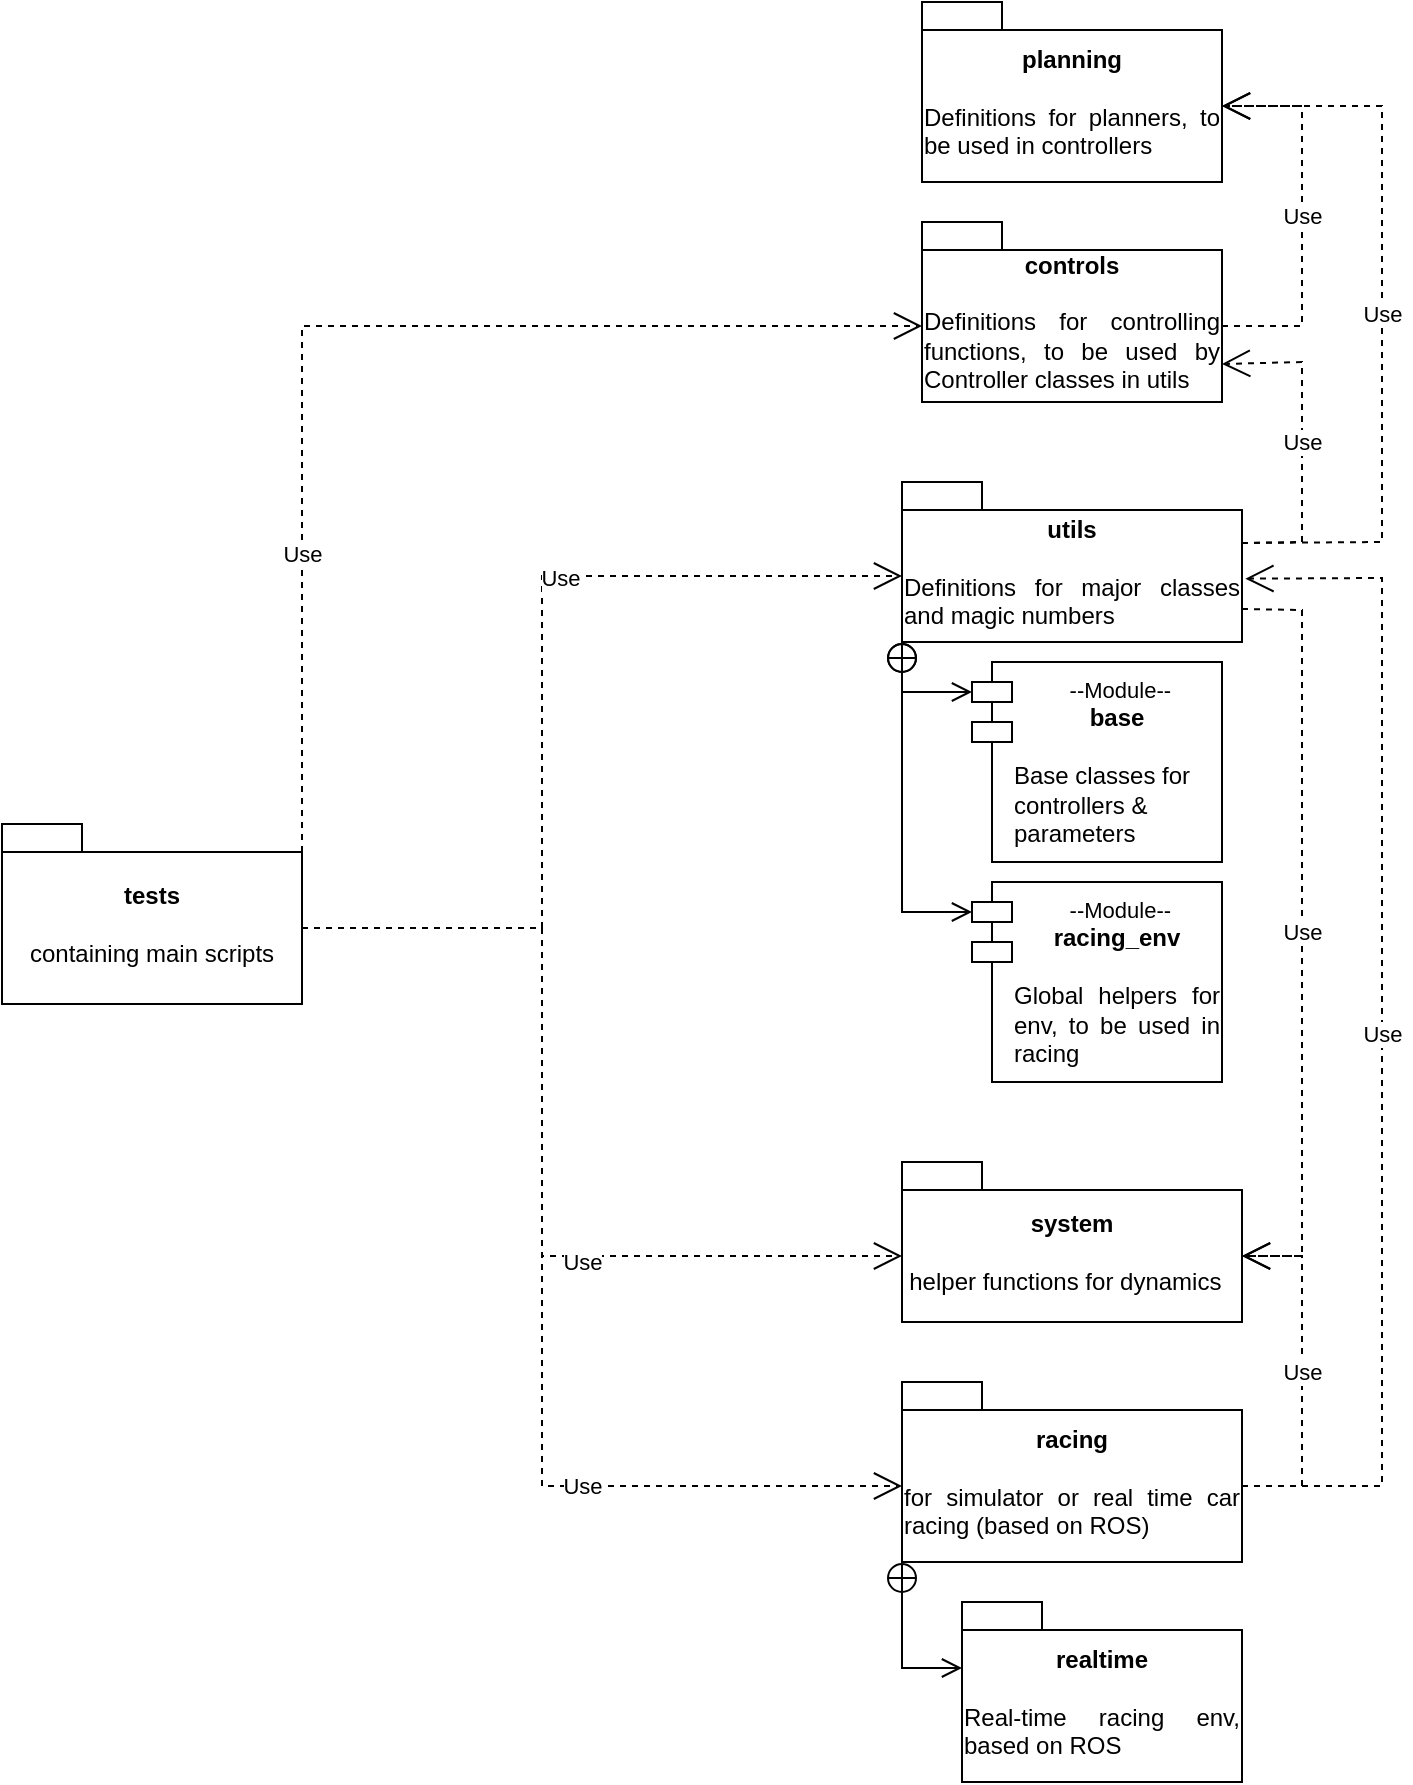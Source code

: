 <mxfile version="21.2.7" type="github" pages="4">
  <diagram name="Packages" id="8OmCAme0Esdqmg-NAgWp">
    <mxGraphModel dx="2049" dy="1056" grid="1" gridSize="10" guides="1" tooltips="1" connect="1" arrows="1" fold="1" page="1" pageScale="1" pageWidth="850" pageHeight="1100" math="0" shadow="0">
      <root>
        <mxCell id="0" />
        <mxCell id="1" parent="0" />
        <mxCell id="h_etedr7krZPDlUnVmUx-1" value="tests&lt;br&gt;&lt;div style=&quot;text-align: justify;&quot;&gt;&lt;span style=&quot;font-weight: normal;&quot;&gt;&lt;br&gt;&lt;/span&gt;&lt;/div&gt;&lt;div style=&quot;text-align: justify;&quot;&gt;&lt;span style=&quot;font-weight: 400;&quot;&gt;containing main scripts&lt;/span&gt;&lt;/div&gt;" style="shape=folder;fontStyle=1;spacingTop=10;tabWidth=40;tabHeight=14;tabPosition=left;html=1;whiteSpace=wrap;" parent="1" vertex="1">
          <mxGeometry x="30" y="421" width="150" height="90" as="geometry" />
        </mxCell>
        <mxCell id="h_etedr7krZPDlUnVmUx-2" value="racing&lt;br&gt;&lt;div style=&quot;text-align: justify;&quot;&gt;&lt;span style=&quot;font-weight: normal;&quot;&gt;&lt;br&gt;&lt;/span&gt;&lt;/div&gt;&lt;div style=&quot;text-align: justify;&quot;&gt;&lt;span style=&quot;font-weight: 400;&quot;&gt;for simulator or real time car racing (based on ROS)&lt;/span&gt;&lt;/div&gt;" style="shape=folder;fontStyle=1;spacingTop=10;tabWidth=40;tabHeight=14;tabPosition=left;html=1;whiteSpace=wrap;" parent="1" vertex="1">
          <mxGeometry x="480" y="700" width="170" height="90" as="geometry" />
        </mxCell>
        <mxCell id="h_etedr7krZPDlUnVmUx-3" value="Use" style="endArrow=open;endSize=12;dashed=1;html=1;rounded=0;exitX=0;exitY=0;exitDx=150;exitDy=52;exitPerimeter=0;entryX=0;entryY=0;entryDx=0;entryDy=47;entryPerimeter=0;" parent="1" source="h_etedr7krZPDlUnVmUx-1" target="h_etedr7krZPDlUnVmUx-6" edge="1">
          <mxGeometry x="0.31" y="-3" width="160" relative="1" as="geometry">
            <mxPoint x="240" y="481" as="sourcePoint" />
            <mxPoint x="680" y="481" as="targetPoint" />
            <Array as="points">
              <mxPoint x="300" y="473" />
              <mxPoint x="300" y="637" />
            </Array>
            <mxPoint as="offset" />
          </mxGeometry>
        </mxCell>
        <mxCell id="h_etedr7krZPDlUnVmUx-4" value="utils&lt;br&gt;&lt;br&gt;&lt;div style=&quot;text-align: justify;&quot;&gt;&lt;span style=&quot;font-weight: 400;&quot;&gt;Definitions for major classes and magic numbers&lt;/span&gt;&lt;/div&gt;" style="shape=folder;fontStyle=1;spacingTop=10;tabWidth=40;tabHeight=14;tabPosition=left;html=1;whiteSpace=wrap;" parent="1" vertex="1">
          <mxGeometry x="480" y="250" width="170" height="80" as="geometry" />
        </mxCell>
        <mxCell id="h_etedr7krZPDlUnVmUx-5" value="Use" style="endArrow=open;endSize=12;dashed=1;html=1;rounded=0;exitX=0;exitY=0;exitDx=150;exitDy=52;exitPerimeter=0;entryX=0;entryY=0;entryDx=0;entryDy=47;entryPerimeter=0;" parent="1" source="h_etedr7krZPDlUnVmUx-1" target="h_etedr7krZPDlUnVmUx-4" edge="1">
          <mxGeometry x="0.28" y="-1" width="160" relative="1" as="geometry">
            <mxPoint x="190" y="483" as="sourcePoint" />
            <mxPoint x="470" y="300" as="targetPoint" />
            <Array as="points">
              <mxPoint x="300" y="473" />
              <mxPoint x="300" y="297" />
            </Array>
            <mxPoint as="offset" />
          </mxGeometry>
        </mxCell>
        <mxCell id="h_etedr7krZPDlUnVmUx-6" value="system&lt;br&gt;&lt;br&gt;&lt;div style=&quot;text-align: justify;&quot;&gt;&lt;span style=&quot;background-color: initial; font-weight: normal;&quot;&gt;helper functions for dynamics&amp;nbsp;&amp;nbsp;&lt;/span&gt;&lt;/div&gt;" style="shape=folder;fontStyle=1;spacingTop=10;tabWidth=40;tabHeight=14;tabPosition=left;html=1;whiteSpace=wrap;" parent="1" vertex="1">
          <mxGeometry x="480" y="590" width="170" height="80" as="geometry" />
        </mxCell>
        <mxCell id="h_etedr7krZPDlUnVmUx-8" value="Use" style="endArrow=open;endSize=12;dashed=1;html=1;rounded=0;exitX=0;exitY=0;exitDx=150;exitDy=52;exitPerimeter=0;entryX=0;entryY=0;entryDx=0;entryDy=52;entryPerimeter=0;" parent="1" source="h_etedr7krZPDlUnVmUx-1" target="h_etedr7krZPDlUnVmUx-2" edge="1">
          <mxGeometry x="0.447" width="160" relative="1" as="geometry">
            <mxPoint x="170" y="551" as="sourcePoint" />
            <mxPoint x="330" y="551" as="targetPoint" />
            <Array as="points">
              <mxPoint x="300" y="473" />
              <mxPoint x="300" y="752" />
            </Array>
            <mxPoint as="offset" />
          </mxGeometry>
        </mxCell>
        <mxCell id="h_etedr7krZPDlUnVmUx-10" value="Use" style="endArrow=open;endSize=12;dashed=1;html=1;rounded=0;exitX=0;exitY=0;exitDx=170;exitDy=52;exitPerimeter=0;entryX=0;entryY=0;entryDx=170;entryDy=47;entryPerimeter=0;" parent="1" source="h_etedr7krZPDlUnVmUx-2" target="h_etedr7krZPDlUnVmUx-6" edge="1">
          <mxGeometry width="160" relative="1" as="geometry">
            <mxPoint x="710" y="725" as="sourcePoint" />
            <mxPoint x="870" y="725" as="targetPoint" />
            <Array as="points">
              <mxPoint x="680" y="752" />
              <mxPoint x="680" y="637" />
            </Array>
          </mxGeometry>
        </mxCell>
        <mxCell id="h_etedr7krZPDlUnVmUx-11" value="Use" style="endArrow=open;endSize=12;dashed=1;html=1;rounded=0;exitX=0;exitY=0;exitDx=170;exitDy=63.5;exitPerimeter=0;entryX=0;entryY=0;entryDx=170;entryDy=47;entryPerimeter=0;" parent="1" source="h_etedr7krZPDlUnVmUx-4" target="h_etedr7krZPDlUnVmUx-6" edge="1">
          <mxGeometry width="160" relative="1" as="geometry">
            <mxPoint x="680" y="351" as="sourcePoint" />
            <mxPoint x="840" y="351" as="targetPoint" />
            <Array as="points">
              <mxPoint x="680" y="314" />
              <mxPoint x="680" y="637" />
            </Array>
          </mxGeometry>
        </mxCell>
        <mxCell id="h_etedr7krZPDlUnVmUx-12" value="Use" style="endArrow=open;endSize=12;dashed=1;html=1;rounded=0;exitX=0;exitY=0;exitDx=170;exitDy=52;exitPerimeter=0;entryX=1.01;entryY=0.604;entryDx=0;entryDy=0;entryPerimeter=0;" parent="1" source="h_etedr7krZPDlUnVmUx-2" target="h_etedr7krZPDlUnVmUx-4" edge="1">
          <mxGeometry width="160" relative="1" as="geometry">
            <mxPoint x="710" y="521" as="sourcePoint" />
            <mxPoint x="870" y="521" as="targetPoint" />
            <Array as="points">
              <mxPoint x="720" y="752" />
              <mxPoint x="720" y="298" />
            </Array>
          </mxGeometry>
        </mxCell>
        <mxCell id="h_etedr7krZPDlUnVmUx-13" value="controls&lt;br&gt;&lt;div style=&quot;text-align: justify;&quot;&gt;&lt;span style=&quot;font-weight: 400;&quot;&gt;&lt;br&gt;&lt;/span&gt;&lt;/div&gt;&lt;div style=&quot;text-align: justify;&quot;&gt;&lt;span style=&quot;font-weight: 400;&quot;&gt;Definitions for controlling functions, to be used by Controller classes in utils&lt;/span&gt;&lt;/div&gt;" style="shape=folder;fontStyle=1;spacingTop=10;tabWidth=40;tabHeight=14;tabPosition=left;html=1;whiteSpace=wrap;" parent="1" vertex="1">
          <mxGeometry x="490" y="120" width="150" height="90" as="geometry" />
        </mxCell>
        <mxCell id="h_etedr7krZPDlUnVmUx-14" value="Use" style="endArrow=open;endSize=12;dashed=1;html=1;rounded=0;exitX=0;exitY=0;exitDx=170;exitDy=30.5;exitPerimeter=0;entryX=0;entryY=0;entryDx=150;entryDy=71;entryPerimeter=0;" parent="1" source="h_etedr7krZPDlUnVmUx-4" target="h_etedr7krZPDlUnVmUx-13" edge="1">
          <mxGeometry width="160" relative="1" as="geometry">
            <mxPoint x="200" y="90" as="sourcePoint" />
            <mxPoint x="360" y="90" as="targetPoint" />
            <Array as="points">
              <mxPoint x="680" y="280" />
              <mxPoint x="680" y="190" />
            </Array>
          </mxGeometry>
        </mxCell>
        <mxCell id="h_etedr7krZPDlUnVmUx-15" value="Use" style="endArrow=open;endSize=12;dashed=1;html=1;rounded=0;exitX=0;exitY=0;exitDx=150;exitDy=14;exitPerimeter=0;entryX=0;entryY=0;entryDx=0;entryDy=52;entryPerimeter=0;" parent="1" source="h_etedr7krZPDlUnVmUx-1" target="h_etedr7krZPDlUnVmUx-13" edge="1">
          <mxGeometry x="-0.479" width="160" relative="1" as="geometry">
            <mxPoint x="140" y="180" as="sourcePoint" />
            <mxPoint x="300" y="180" as="targetPoint" />
            <Array as="points">
              <mxPoint x="180" y="172" />
            </Array>
            <mxPoint as="offset" />
          </mxGeometry>
        </mxCell>
        <mxCell id="h_etedr7krZPDlUnVmUx-16" value="planning&lt;br&gt;&lt;div style=&quot;text-align: justify;&quot;&gt;&lt;span style=&quot;font-weight: 400;&quot;&gt;&lt;br&gt;&lt;/span&gt;&lt;/div&gt;&lt;div style=&quot;text-align: justify;&quot;&gt;&lt;span style=&quot;font-weight: 400;&quot;&gt;Definitions for planners, to be used in controllers&lt;/span&gt;&lt;/div&gt;" style="shape=folder;fontStyle=1;spacingTop=10;tabWidth=40;tabHeight=14;tabPosition=left;html=1;whiteSpace=wrap;" parent="1" vertex="1">
          <mxGeometry x="490" y="10" width="150" height="90" as="geometry" />
        </mxCell>
        <mxCell id="h_etedr7krZPDlUnVmUx-17" value="Use" style="endArrow=open;endSize=12;dashed=1;html=1;rounded=0;exitX=0;exitY=0;exitDx=150;exitDy=52;exitPerimeter=0;entryX=0;entryY=0;entryDx=150;entryDy=52;entryPerimeter=0;" parent="1" source="h_etedr7krZPDlUnVmUx-13" target="h_etedr7krZPDlUnVmUx-16" edge="1">
          <mxGeometry width="160" relative="1" as="geometry">
            <mxPoint x="650" y="60" as="sourcePoint" />
            <mxPoint x="810" y="60" as="targetPoint" />
            <Array as="points">
              <mxPoint x="680" y="172" />
              <mxPoint x="680" y="62" />
            </Array>
          </mxGeometry>
        </mxCell>
        <mxCell id="h_etedr7krZPDlUnVmUx-18" value="Use" style="endArrow=open;endSize=12;dashed=1;html=1;rounded=0;exitX=0;exitY=0;exitDx=170;exitDy=30.5;exitPerimeter=0;entryX=0;entryY=0;entryDx=150;entryDy=52;entryPerimeter=0;" parent="1" source="h_etedr7krZPDlUnVmUx-4" target="h_etedr7krZPDlUnVmUx-16" edge="1">
          <mxGeometry width="160" relative="1" as="geometry">
            <mxPoint x="750" y="150" as="sourcePoint" />
            <mxPoint x="640" y="60" as="targetPoint" />
            <Array as="points">
              <mxPoint x="720" y="280" />
              <mxPoint x="720" y="62" />
            </Array>
          </mxGeometry>
        </mxCell>
        <mxCell id="h_etedr7krZPDlUnVmUx-19" value="&amp;nbsp;&lt;font style=&quot;font-size: 11px;&quot;&gt;--Module--&lt;/font&gt;&lt;br&gt;&lt;b&gt;base&lt;/b&gt;&lt;br style=&quot;font-size: 11px;&quot;&gt;&lt;br style=&quot;font-size: 11px;&quot;&gt;&lt;div style=&quot;text-align: left;&quot;&gt;&lt;span style=&quot;background-color: initial;&quot;&gt;Base classes for controllers &amp;amp; parameters&lt;/span&gt;&lt;/div&gt;" style="shape=module;align=left;spacingLeft=20;align=center;verticalAlign=top;whiteSpace=wrap;html=1;" parent="1" vertex="1">
          <mxGeometry x="515" y="340" width="125" height="100" as="geometry" />
        </mxCell>
        <mxCell id="h_etedr7krZPDlUnVmUx-20" value="&amp;nbsp;&lt;font style=&quot;font-size: 11px;&quot;&gt;--Module--&lt;/font&gt;&lt;br&gt;&lt;b&gt;racing_env&lt;/b&gt;&lt;br style=&quot;font-size: 11px;&quot;&gt;&lt;span style=&quot;text-align: left; background-color: initial;&quot;&gt;&lt;br&gt;&lt;div style=&quot;text-align: justify;&quot;&gt;&lt;span style=&quot;background-color: initial;&quot;&gt;Global helpers for env, to be used in racing&amp;nbsp; &amp;nbsp;&lt;/span&gt;&lt;/div&gt;&lt;/span&gt;" style="shape=module;align=left;spacingLeft=20;align=center;verticalAlign=top;whiteSpace=wrap;html=1;" parent="1" vertex="1">
          <mxGeometry x="515" y="450" width="125" height="100" as="geometry" />
        </mxCell>
        <mxCell id="h_etedr7krZPDlUnVmUx-21" value="" style="endArrow=open;startArrow=circlePlus;endFill=0;startFill=0;endSize=8;html=1;rounded=0;exitX=0;exitY=0;exitDx=0;exitDy=80;exitPerimeter=0;entryX=0;entryY=0;entryDx=0;entryDy=15;entryPerimeter=0;" parent="1" source="h_etedr7krZPDlUnVmUx-4" target="h_etedr7krZPDlUnVmUx-19" edge="1">
          <mxGeometry width="160" relative="1" as="geometry">
            <mxPoint x="420" y="421" as="sourcePoint" />
            <mxPoint x="580" y="421" as="targetPoint" />
            <Array as="points">
              <mxPoint x="480" y="355" />
            </Array>
          </mxGeometry>
        </mxCell>
        <mxCell id="h_etedr7krZPDlUnVmUx-22" value="" style="endArrow=open;startArrow=circlePlus;endFill=0;startFill=0;endSize=8;html=1;rounded=0;exitX=0;exitY=0;exitDx=0;exitDy=80;exitPerimeter=0;entryX=0;entryY=0;entryDx=0;entryDy=15;entryPerimeter=0;" parent="1" source="h_etedr7krZPDlUnVmUx-4" target="h_etedr7krZPDlUnVmUx-20" edge="1">
          <mxGeometry width="160" relative="1" as="geometry">
            <mxPoint x="340" y="450" as="sourcePoint" />
            <mxPoint x="500" y="450" as="targetPoint" />
            <Array as="points">
              <mxPoint x="480" y="465" />
            </Array>
          </mxGeometry>
        </mxCell>
        <mxCell id="h_etedr7krZPDlUnVmUx-23" value="realtime&lt;br&gt;&lt;div style=&quot;text-align: justify;&quot;&gt;&lt;span style=&quot;font-weight: normal;&quot;&gt;&lt;br&gt;&lt;/span&gt;&lt;/div&gt;&lt;div style=&quot;text-align: justify;&quot;&gt;&lt;span style=&quot;font-weight: 400;&quot;&gt;Real-time racing env, based on ROS&lt;/span&gt;&lt;/div&gt;" style="shape=folder;fontStyle=1;spacingTop=10;tabWidth=40;tabHeight=14;tabPosition=left;html=1;whiteSpace=wrap;" parent="1" vertex="1">
          <mxGeometry x="510" y="810" width="140" height="90" as="geometry" />
        </mxCell>
        <mxCell id="h_etedr7krZPDlUnVmUx-24" value="" style="endArrow=open;startArrow=circlePlus;endFill=0;startFill=0;endSize=8;html=1;rounded=0;exitX=0;exitY=0;exitDx=0;exitDy=90;exitPerimeter=0;entryX=0;entryY=0;entryDx=0;entryDy=33;entryPerimeter=0;" parent="1" source="h_etedr7krZPDlUnVmUx-2" target="h_etedr7krZPDlUnVmUx-23" edge="1">
          <mxGeometry width="160" relative="1" as="geometry">
            <mxPoint x="420" y="960" as="sourcePoint" />
            <mxPoint x="580" y="960" as="targetPoint" />
            <Array as="points">
              <mxPoint x="480" y="843" />
            </Array>
          </mxGeometry>
        </mxCell>
      </root>
    </mxGraphModel>
  </diagram>
  <diagram id="LnOv1qgDvRcU7FdyapZx" name="Package after Refactor">
    <mxGraphModel dx="819" dy="422" grid="1" gridSize="10" guides="1" tooltips="1" connect="1" arrows="1" fold="1" page="1" pageScale="1" pageWidth="850" pageHeight="1100" math="0" shadow="0">
      <root>
        <mxCell id="0" />
        <mxCell id="1" parent="0" />
        <mxCell id="i9VJu-Bw3DWZ8kaUujzu-1" value="tests&lt;br&gt;&lt;div style=&quot;text-align: justify;&quot;&gt;&lt;span style=&quot;font-weight: normal;&quot;&gt;&lt;br&gt;&lt;/span&gt;&lt;/div&gt;&lt;div style=&quot;text-align: justify;&quot;&gt;&lt;span style=&quot;font-weight: 400;&quot;&gt;containing main scripts&lt;/span&gt;&lt;/div&gt;" style="shape=folder;fontStyle=1;spacingTop=10;tabWidth=40;tabHeight=14;tabPosition=left;html=1;whiteSpace=wrap;" vertex="1" parent="1">
          <mxGeometry x="110" y="410" width="150" height="90" as="geometry" />
        </mxCell>
        <mxCell id="xv-90X-K4VX7IMXAfhcm-1" value="planning&lt;br&gt;&lt;div style=&quot;text-align: justify;&quot;&gt;&lt;span style=&quot;font-weight: 400;&quot;&gt;&lt;br&gt;&lt;/span&gt;&lt;/div&gt;&lt;div style=&quot;text-align: justify;&quot;&gt;&lt;span style=&quot;font-weight: 400;&quot;&gt;Definitions for planners, to be used in controllers&lt;/span&gt;&lt;/div&gt;" style="shape=folder;fontStyle=1;spacingTop=10;tabWidth=40;tabHeight=14;tabPosition=left;html=1;whiteSpace=wrap;" vertex="1" parent="1">
          <mxGeometry x="360" y="340" width="150" height="90" as="geometry" />
        </mxCell>
        <mxCell id="xv-90X-K4VX7IMXAfhcm-3" value="racing_env&lt;br&gt;&lt;div style=&quot;text-align: justify;&quot;&gt;&lt;span style=&quot;font-weight: 400;&quot;&gt;&lt;br&gt;&lt;/span&gt;&lt;/div&gt;&lt;div style=&quot;text-align: justify;&quot;&gt;&lt;span style=&quot;font-weight: 400;&quot;&gt;Interfaces with racing env, including vehicles, ROS2, and simulator&lt;/span&gt;&lt;/div&gt;" style="shape=folder;fontStyle=1;spacingTop=10;tabWidth=40;tabHeight=14;tabPosition=left;html=1;whiteSpace=wrap;" vertex="1" parent="1">
          <mxGeometry x="360" y="530" width="158" height="90" as="geometry" />
        </mxCell>
        <mxCell id="xv-90X-K4VX7IMXAfhcm-5" value="Use" style="endArrow=open;endSize=12;dashed=1;html=1;rounded=0;exitX=0;exitY=0;exitDx=150;exitDy=52;exitPerimeter=0;entryX=0;entryY=0;entryDx=0;entryDy=52;entryPerimeter=0;" edge="1" parent="1" source="i9VJu-Bw3DWZ8kaUujzu-1" target="xv-90X-K4VX7IMXAfhcm-1">
          <mxGeometry width="160" relative="1" as="geometry">
            <mxPoint x="120" y="260" as="sourcePoint" />
            <mxPoint x="280" y="260" as="targetPoint" />
            <Array as="points">
              <mxPoint x="290" y="462" />
              <mxPoint x="290" y="392" />
            </Array>
          </mxGeometry>
        </mxCell>
        <mxCell id="xv-90X-K4VX7IMXAfhcm-6" value="Use" style="endArrow=open;endSize=12;dashed=1;html=1;rounded=0;exitX=0;exitY=0;exitDx=150;exitDy=52;exitPerimeter=0;entryX=0;entryY=0;entryDx=0;entryDy=52;entryPerimeter=0;" edge="1" parent="1" source="i9VJu-Bw3DWZ8kaUujzu-1" target="xv-90X-K4VX7IMXAfhcm-3">
          <mxGeometry width="160" relative="1" as="geometry">
            <mxPoint x="290" y="460" as="sourcePoint" />
            <mxPoint x="450" y="460" as="targetPoint" />
            <Array as="points">
              <mxPoint x="290" y="462" />
              <mxPoint x="290" y="580" />
            </Array>
          </mxGeometry>
        </mxCell>
        <mxCell id="xv-90X-K4VX7IMXAfhcm-8" value="Use" style="endArrow=open;endSize=12;dashed=1;html=1;rounded=0;exitX=0;exitY=0;exitDx=150;exitDy=52;exitPerimeter=0;entryX=0;entryY=0;entryDx=158;entryDy=52;entryPerimeter=0;" edge="1" parent="1" source="xv-90X-K4VX7IMXAfhcm-1" target="xv-90X-K4VX7IMXAfhcm-3">
          <mxGeometry width="160" relative="1" as="geometry">
            <mxPoint x="490" y="430" as="sourcePoint" />
            <mxPoint x="650" y="430" as="targetPoint" />
            <Array as="points">
              <mxPoint x="540" y="392" />
              <mxPoint x="540" y="582" />
            </Array>
          </mxGeometry>
        </mxCell>
      </root>
    </mxGraphModel>
  </diagram>
  <diagram id="UbhwdgVO11Jb5h0_f-8E" name="classes 4 sim">
    <mxGraphModel dx="2390" dy="2332" grid="1" gridSize="10" guides="1" tooltips="1" connect="1" arrows="1" fold="1" page="1" pageScale="1" pageWidth="850" pageHeight="1100" math="0" shadow="0">
      <root>
        <mxCell id="0" />
        <mxCell id="1" parent="0" />
        <mxCell id="aLHz-7ABJECwHSIZWCSi-9" value="planner.ControlBase" style="swimlane;fontStyle=1;align=center;verticalAlign=top;childLayout=stackLayout;horizontal=1;startSize=26;horizontalStack=0;resizeParent=1;resizeParentMax=0;resizeLast=0;collapsible=1;marginBottom=0;whiteSpace=wrap;html=1;" parent="1" vertex="1">
          <mxGeometry x="70" y="90" width="290" height="216" as="geometry">
            <mxRectangle x="70" y="90" width="170" height="30" as="alternateBounds" />
          </mxGeometry>
        </mxCell>
        <mxCell id="aLHz-7ABJECwHSIZWCSi-4" value="+ &lt;b&gt;realtime_flag&lt;/b&gt;: boolean" style="text;strokeColor=none;fillColor=none;align=left;verticalAlign=top;spacingLeft=4;spacingRight=4;overflow=hidden;rotatable=0;points=[[0,0.5],[1,0.5]];portConstraint=eastwest;whiteSpace=wrap;html=1;" parent="aLHz-7ABJECwHSIZWCSi-9" vertex="1">
          <mxGeometry y="26" width="290" height="26" as="geometry" />
        </mxCell>
        <mxCell id="aLHz-7ABJECwHSIZWCSi-5" value="+ &lt;b&gt;track&lt;/b&gt;: racing.CloseTrack" style="text;strokeColor=none;fillColor=none;align=left;verticalAlign=top;spacingLeft=4;spacingRight=4;overflow=hidden;rotatable=0;points=[[0,0.5],[1,0.5]];portConstraint=eastwest;whiteSpace=wrap;html=1;" parent="aLHz-7ABJECwHSIZWCSi-9" vertex="1">
          <mxGeometry y="52" width="290" height="26" as="geometry" />
        </mxCell>
        <mxCell id="aLHz-7ABJECwHSIZWCSi-6" value="+&amp;nbsp;&lt;b&gt;opti_traj_xcurv&lt;/b&gt;&lt;span style=&quot;background-color: initial;&quot;&gt;: numpy.ndarray&lt;/span&gt;" style="text;strokeColor=none;fillColor=none;align=left;verticalAlign=top;spacingLeft=4;spacingRight=4;overflow=hidden;rotatable=0;points=[[0,0.5],[1,0.5]];portConstraint=eastwest;whiteSpace=wrap;html=1;" parent="aLHz-7ABJECwHSIZWCSi-9" vertex="1">
          <mxGeometry y="78" width="290" height="26" as="geometry" />
        </mxCell>
        <mxCell id="aLHz-7ABJECwHSIZWCSi-8" value="+&amp;nbsp;&lt;b&gt;opti_traj_xglob&lt;/b&gt;&lt;span style=&quot;background-color: initial;&quot;&gt;: numpy.ndarray&lt;/span&gt;" style="text;strokeColor=none;fillColor=none;align=left;verticalAlign=top;spacingLeft=4;spacingRight=4;overflow=hidden;rotatable=0;points=[[0,0.5],[1,0.5]];portConstraint=eastwest;whiteSpace=wrap;html=1;" parent="aLHz-7ABJECwHSIZWCSi-9" vertex="1">
          <mxGeometry y="104" width="290" height="26" as="geometry" />
        </mxCell>
        <mxCell id="aLHz-7ABJECwHSIZWCSi-10" value="+ &lt;b&gt;racing_sim&lt;/b&gt;: CarRacingSim" style="text;strokeColor=none;fillColor=none;align=left;verticalAlign=top;spacingLeft=4;spacingRight=4;overflow=hidden;rotatable=0;points=[[0,0.5],[1,0.5]];portConstraint=eastwest;whiteSpace=wrap;html=1;" parent="aLHz-7ABJECwHSIZWCSi-9" vertex="1">
          <mxGeometry y="130" width="290" height="26" as="geometry" />
        </mxCell>
        <mxCell id="aLHz-7ABJECwHSIZWCSi-11" value="" style="line;strokeWidth=1;fillColor=none;align=left;verticalAlign=middle;spacingTop=-1;spacingLeft=3;spacingRight=3;rotatable=0;labelPosition=right;points=[];portConstraint=eastwest;strokeColor=inherit;" parent="aLHz-7ABJECwHSIZWCSi-9" vertex="1">
          <mxGeometry y="156" width="290" height="8" as="geometry" />
        </mxCell>
        <mxCell id="aLHz-7ABJECwHSIZWCSi-12" value="+ &lt;b&gt;calc_input()&lt;/b&gt;" style="text;strokeColor=none;fillColor=none;align=left;verticalAlign=top;spacingLeft=4;spacingRight=4;overflow=hidden;rotatable=0;points=[[0,0.5],[1,0.5]];portConstraint=eastwest;whiteSpace=wrap;html=1;" parent="aLHz-7ABJECwHSIZWCSi-9" vertex="1">
          <mxGeometry y="164" width="290" height="26" as="geometry" />
        </mxCell>
        <mxCell id="aLHz-7ABJECwHSIZWCSi-13" value="+ &lt;b&gt;update_memory&lt;/b&gt;(&lt;b&gt;current_lap&lt;/b&gt;: int)" style="text;strokeColor=none;fillColor=none;align=left;verticalAlign=top;spacingLeft=4;spacingRight=4;overflow=hidden;rotatable=0;points=[[0,0.5],[1,0.5]];portConstraint=eastwest;whiteSpace=wrap;html=1;" parent="aLHz-7ABJECwHSIZWCSi-9" vertex="1">
          <mxGeometry y="190" width="290" height="26" as="geometry" />
        </mxCell>
        <mxCell id="aLHz-7ABJECwHSIZWCSi-14" value="&lt;p style=&quot;margin:0px;margin-top:4px;text-align:center;&quot;&gt;&lt;b&gt;planner.PIDTracking&lt;/b&gt;&lt;/p&gt;&lt;hr size=&quot;1&quot;&gt;&lt;div style=&quot;height:2px;&quot;&gt;&lt;ul&gt;&lt;li&gt;&lt;i&gt;This class ensures the vehicle move at fixed speed or deviation&lt;/i&gt;&lt;/li&gt;&lt;/ul&gt;&lt;/div&gt;" style="verticalAlign=top;align=left;overflow=fill;fontSize=12;fontFamily=Helvetica;html=1;whiteSpace=wrap;" parent="1" vertex="1">
          <mxGeometry x="70" y="380" width="210" height="100" as="geometry" />
        </mxCell>
        <mxCell id="aLHz-7ABJECwHSIZWCSi-15" value="&lt;p style=&quot;margin:0px;margin-top:4px;text-align:center;&quot;&gt;&lt;b&gt;planner.LQRTracking&lt;/b&gt;&lt;/p&gt;&lt;hr size=&quot;1&quot;&gt;&lt;div style=&quot;height:2px;&quot;&gt;&lt;ul&gt;&lt;li&gt;&lt;i&gt;This class ensures the vehicle move at fixed speed or deviation&lt;/i&gt;&lt;/li&gt;&lt;/ul&gt;&lt;/div&gt;" style="verticalAlign=top;align=left;overflow=fill;fontSize=12;fontFamily=Helvetica;html=1;whiteSpace=wrap;" parent="1" vertex="1">
          <mxGeometry x="290" y="380" width="200" height="100" as="geometry" />
        </mxCell>
        <mxCell id="aLHz-7ABJECwHSIZWCSi-16" value="Extends" style="endArrow=block;endSize=16;endFill=0;html=1;rounded=0;exitX=0.5;exitY=0;exitDx=0;exitDy=0;entryX=0.5;entryY=1;entryDx=0;entryDy=0;" parent="1" source="aLHz-7ABJECwHSIZWCSi-14" target="aLHz-7ABJECwHSIZWCSi-9" edge="1">
          <mxGeometry x="-0.825" width="160" relative="1" as="geometry">
            <mxPoint x="280" y="560" as="sourcePoint" />
            <mxPoint x="10" y="350" as="targetPoint" />
            <Array as="points">
              <mxPoint x="175" y="360" />
              <mxPoint x="215" y="360" />
            </Array>
            <mxPoint as="offset" />
          </mxGeometry>
        </mxCell>
        <mxCell id="aLHz-7ABJECwHSIZWCSi-17" value="Extends" style="endArrow=block;endSize=16;endFill=0;html=1;rounded=0;exitX=0.5;exitY=0;exitDx=0;exitDy=0;entryX=0.5;entryY=1;entryDx=0;entryDy=0;" parent="1" source="aLHz-7ABJECwHSIZWCSi-15" target="aLHz-7ABJECwHSIZWCSi-9" edge="1">
          <mxGeometry x="-0.92" width="160" relative="1" as="geometry">
            <mxPoint x="310" y="340" as="sourcePoint" />
            <mxPoint x="230" y="320" as="targetPoint" />
            <Array as="points">
              <mxPoint x="390" y="360" />
              <mxPoint x="215" y="360" />
            </Array>
            <mxPoint as="offset" />
          </mxGeometry>
        </mxCell>
        <mxCell id="aLHz-7ABJECwHSIZWCSi-19" value="planner.iLQRRacing" style="swimlane;fontStyle=1;align=center;verticalAlign=top;childLayout=stackLayout;horizontal=1;startSize=26;horizontalStack=0;resizeParent=1;resizeParentMax=0;resizeLast=0;collapsible=1;marginBottom=0;whiteSpace=wrap;html=1;" parent="1" vertex="1">
          <mxGeometry x="540" y="380" width="210" height="86" as="geometry" />
        </mxCell>
        <mxCell id="aLHz-7ABJECwHSIZWCSi-20" value="+ &lt;b&gt;system_param&lt;/b&gt;: SystemParam" style="text;strokeColor=none;fillColor=none;align=left;verticalAlign=top;spacingLeft=4;spacingRight=4;overflow=hidden;rotatable=0;points=[[0,0.5],[1,0.5]];portConstraint=eastwest;whiteSpace=wrap;html=1;" parent="aLHz-7ABJECwHSIZWCSi-19" vertex="1">
          <mxGeometry y="26" width="210" height="26" as="geometry" />
        </mxCell>
        <mxCell id="aLHz-7ABJECwHSIZWCSi-23" value="+ &lt;b&gt;ilqr_param&lt;/b&gt;: iLQRRacingParam" style="text;strokeColor=none;fillColor=none;align=left;verticalAlign=top;spacingLeft=4;spacingRight=4;overflow=hidden;rotatable=0;points=[[0,0.5],[1,0.5]];portConstraint=eastwest;whiteSpace=wrap;html=1;" parent="aLHz-7ABJECwHSIZWCSi-19" vertex="1">
          <mxGeometry y="52" width="210" height="26" as="geometry" />
        </mxCell>
        <mxCell id="aLHz-7ABJECwHSIZWCSi-21" value="" style="line;strokeWidth=1;fillColor=none;align=left;verticalAlign=middle;spacingTop=-1;spacingLeft=3;spacingRight=3;rotatable=0;labelPosition=right;points=[];portConstraint=eastwest;strokeColor=inherit;" parent="aLHz-7ABJECwHSIZWCSi-19" vertex="1">
          <mxGeometry y="78" width="210" height="8" as="geometry" />
        </mxCell>
        <mxCell id="aLHz-7ABJECwHSIZWCSi-24" value="racing_env.SystemParam" style="swimlane;fontStyle=1;align=center;verticalAlign=top;childLayout=stackLayout;horizontal=1;startSize=26;horizontalStack=0;resizeParent=1;resizeParentMax=0;resizeLast=0;collapsible=1;marginBottom=0;whiteSpace=wrap;html=1;" parent="1" vertex="1">
          <mxGeometry x="860" y="290" width="160" height="112" as="geometry">
            <mxRectangle x="830" y="90" width="180" height="30" as="alternateBounds" />
          </mxGeometry>
        </mxCell>
        <mxCell id="aLHz-7ABJECwHSIZWCSi-25" value="+ &lt;b&gt;a_max&lt;/b&gt;: float" style="text;strokeColor=none;fillColor=none;align=left;verticalAlign=top;spacingLeft=4;spacingRight=4;overflow=hidden;rotatable=0;points=[[0,0.5],[1,0.5]];portConstraint=eastwest;whiteSpace=wrap;html=1;" parent="aLHz-7ABJECwHSIZWCSi-24" vertex="1">
          <mxGeometry y="26" width="160" height="26" as="geometry" />
        </mxCell>
        <mxCell id="aLHz-7ABJECwHSIZWCSi-29" value="+ &lt;b&gt;v_max&lt;/b&gt;: float" style="text;strokeColor=none;fillColor=none;align=left;verticalAlign=top;spacingLeft=4;spacingRight=4;overflow=hidden;rotatable=0;points=[[0,0.5],[1,0.5]];portConstraint=eastwest;whiteSpace=wrap;html=1;" parent="aLHz-7ABJECwHSIZWCSi-24" vertex="1">
          <mxGeometry y="52" width="160" height="26" as="geometry" />
        </mxCell>
        <mxCell id="aLHz-7ABJECwHSIZWCSi-30" value="+ &lt;b&gt;v_min&lt;/b&gt;: float" style="text;strokeColor=none;fillColor=none;align=left;verticalAlign=top;spacingLeft=4;spacingRight=4;overflow=hidden;rotatable=0;points=[[0,0.5],[1,0.5]];portConstraint=eastwest;whiteSpace=wrap;html=1;" parent="aLHz-7ABJECwHSIZWCSi-24" vertex="1">
          <mxGeometry y="78" width="160" height="26" as="geometry" />
        </mxCell>
        <mxCell id="aLHz-7ABJECwHSIZWCSi-26" value="" style="line;strokeWidth=1;fillColor=none;align=left;verticalAlign=middle;spacingTop=-1;spacingLeft=3;spacingRight=3;rotatable=0;labelPosition=right;points=[];portConstraint=eastwest;strokeColor=inherit;" parent="aLHz-7ABJECwHSIZWCSi-24" vertex="1">
          <mxGeometry y="104" width="160" height="8" as="geometry" />
        </mxCell>
        <mxCell id="aLHz-7ABJECwHSIZWCSi-31" value="planner.iLQRRacingParam" style="swimlane;fontStyle=1;align=center;verticalAlign=top;childLayout=stackLayout;horizontal=1;startSize=26;horizontalStack=0;resizeParent=1;resizeParentMax=0;resizeLast=0;collapsible=1;marginBottom=0;whiteSpace=wrap;html=1;" parent="1" vertex="1">
          <mxGeometry x="860" y="424" width="210" height="112" as="geometry">
            <mxRectangle x="830" y="424" width="180" height="30" as="alternateBounds" />
          </mxGeometry>
        </mxCell>
        <mxCell id="aLHz-7ABJECwHSIZWCSi-32" value="+ &lt;b&gt;matrix_A, B, Q, R&lt;/b&gt;: np.ndarray" style="text;strokeColor=none;fillColor=none;align=left;verticalAlign=top;spacingLeft=4;spacingRight=4;overflow=hidden;rotatable=0;points=[[0,0.5],[1,0.5]];portConstraint=eastwest;whiteSpace=wrap;html=1;" parent="aLHz-7ABJECwHSIZWCSi-31" vertex="1">
          <mxGeometry y="26" width="210" height="26" as="geometry" />
        </mxCell>
        <mxCell id="aLHz-7ABJECwHSIZWCSi-33" value="+ &lt;b&gt;vt, eyt&lt;/b&gt;: float" style="text;strokeColor=none;fillColor=none;align=left;verticalAlign=top;spacingLeft=4;spacingRight=4;overflow=hidden;rotatable=0;points=[[0,0.5],[1,0.5]];portConstraint=eastwest;whiteSpace=wrap;html=1;" parent="aLHz-7ABJECwHSIZWCSi-31" vertex="1">
          <mxGeometry y="52" width="210" height="26" as="geometry" />
        </mxCell>
        <mxCell id="aLHz-7ABJECwHSIZWCSi-36" value="+ &lt;b&gt;max_iter, num_horizon&lt;/b&gt;: int" style="text;strokeColor=none;fillColor=none;align=left;verticalAlign=top;spacingLeft=4;spacingRight=4;overflow=hidden;rotatable=0;points=[[0,0.5],[1,0.5]];portConstraint=eastwest;whiteSpace=wrap;html=1;" parent="aLHz-7ABJECwHSIZWCSi-31" vertex="1">
          <mxGeometry y="78" width="210" height="26" as="geometry" />
        </mxCell>
        <mxCell id="aLHz-7ABJECwHSIZWCSi-35" value="" style="line;strokeWidth=1;fillColor=none;align=left;verticalAlign=middle;spacingTop=-1;spacingLeft=3;spacingRight=3;rotatable=0;labelPosition=right;points=[];portConstraint=eastwest;strokeColor=inherit;" parent="aLHz-7ABJECwHSIZWCSi-31" vertex="1">
          <mxGeometry y="104" width="210" height="8" as="geometry" />
        </mxCell>
        <mxCell id="aLHz-7ABJECwHSIZWCSi-39" value="Extends" style="endArrow=block;endSize=16;endFill=0;html=1;rounded=0;exitX=0.5;exitY=0;exitDx=0;exitDy=0;entryX=0.5;entryY=1;entryDx=0;entryDy=0;" parent="1" source="aLHz-7ABJECwHSIZWCSi-19" target="aLHz-7ABJECwHSIZWCSi-9" edge="1">
          <mxGeometry x="-0.96" width="160" relative="1" as="geometry">
            <mxPoint x="400" y="390" as="sourcePoint" />
            <mxPoint x="220" y="310" as="targetPoint" />
            <Array as="points">
              <mxPoint x="645" y="360" />
              <mxPoint x="215" y="360" />
            </Array>
            <mxPoint as="offset" />
          </mxGeometry>
        </mxCell>
        <mxCell id="aLHz-7ABJECwHSIZWCSi-41" value="&lt;div style=&quot;text-align: justify;&quot;&gt;&lt;span style=&quot;background-color: initial;&quot;&gt;The &lt;/span&gt;&lt;b style=&quot;background-color: initial;&quot;&gt;MPCTracking &lt;/b&gt;&lt;span style=&quot;background-color: initial;&quot;&gt;extending &lt;/span&gt;&lt;b style=&quot;background-color: initial;&quot;&gt;ControlBase&lt;/b&gt;&lt;span style=&quot;background-color: initial;&quot;&gt;, and the &lt;/span&gt;&lt;b style=&quot;background-color: initial;&quot;&gt;MPCTrackingParam &lt;/b&gt;&lt;span style=&quot;background-color: initial;&quot;&gt;are similar to the &lt;/span&gt;&lt;b style=&quot;background-color: initial;&quot;&gt;iLQRRacing&lt;/b&gt;&lt;/div&gt;" style="shape=note;size=20;whiteSpace=wrap;html=1;strokeColor=#878787;fillColor=#E6E6E6;" parent="1" vertex="1">
          <mxGeometry x="540" y="510" width="290" height="100" as="geometry" />
        </mxCell>
        <mxCell id="aLHz-7ABJECwHSIZWCSi-42" value="&lt;div style=&quot;text-align: justify;&quot;&gt;&lt;span style=&quot;background-color: initial;&quot;&gt;The &lt;/span&gt;&lt;b style=&quot;background-color: initial;&quot;&gt;MPCCBFRacing&amp;nbsp;&lt;/b&gt;&lt;span style=&quot;background-color: initial;&quot;&gt;extending &lt;/span&gt;&lt;b style=&quot;background-color: initial;&quot;&gt;ControlBase&lt;/b&gt;&lt;span style=&quot;background-color: initial;&quot;&gt;, and the &lt;b&gt;MPCCBFRacingParam &lt;/b&gt;are&amp;nbsp;&lt;/span&gt;&lt;span style=&quot;background-color: initial;&quot;&gt;similar to the &lt;/span&gt;&lt;b style=&quot;background-color: initial;&quot;&gt;iLQRRacing&lt;/b&gt;&lt;/div&gt;" style="shape=note;size=20;whiteSpace=wrap;html=1;strokeColor=#878787;fillColor=#E6E6E6;" parent="1" vertex="1">
          <mxGeometry x="540" y="620" width="290" height="100" as="geometry" />
        </mxCell>
        <mxCell id="aLHz-7ABJECwHSIZWCSi-43" value="planner.LMPCRacing" style="swimlane;fontStyle=1;align=center;verticalAlign=top;childLayout=stackLayout;horizontal=1;startSize=26;horizontalStack=0;resizeParent=1;resizeParentMax=0;resizeLast=0;collapsible=1;marginBottom=0;whiteSpace=wrap;html=1;" parent="1" vertex="1">
          <mxGeometry x="80" y="560" width="390" height="268" as="geometry" />
        </mxCell>
        <mxCell id="aLHz-7ABJECwHSIZWCSi-44" value="+ &lt;b&gt;path_planner&lt;/b&gt;: SystemParam" style="text;strokeColor=none;fillColor=none;align=left;verticalAlign=top;spacingLeft=4;spacingRight=4;overflow=hidden;rotatable=0;points=[[0,0.5],[1,0.5]];portConstraint=eastwest;whiteSpace=wrap;html=1;" parent="aLHz-7ABJECwHSIZWCSi-43" vertex="1">
          <mxGeometry y="26" width="390" height="26" as="geometry" />
        </mxCell>
        <mxCell id="aLHz-7ABJECwHSIZWCSi-45" value="+ &lt;b&gt;lmpc_param&lt;/b&gt;: iLQRRacingParam" style="text;strokeColor=none;fillColor=none;align=left;verticalAlign=top;spacingLeft=4;spacingRight=4;overflow=hidden;rotatable=0;points=[[0,0.5],[1,0.5]];portConstraint=eastwest;whiteSpace=wrap;html=1;" parent="aLHz-7ABJECwHSIZWCSi-43" vertex="1">
          <mxGeometry y="52" width="390" height="26" as="geometry" />
        </mxCell>
        <mxCell id="aLHz-7ABJECwHSIZWCSi-47" value="+ &lt;b&gt;racing_game_param&lt;/b&gt;: iLQRRacingParam" style="text;strokeColor=none;fillColor=none;align=left;verticalAlign=top;spacingLeft=4;spacingRight=4;overflow=hidden;rotatable=0;points=[[0,0.5],[1,0.5]];portConstraint=eastwest;whiteSpace=wrap;html=1;" parent="aLHz-7ABJECwHSIZWCSi-43" vertex="1">
          <mxGeometry y="78" width="390" height="26" as="geometry" />
        </mxCell>
        <mxCell id="aLHz-7ABJECwHSIZWCSi-48" value="+ &lt;b&gt;system_param&lt;/b&gt;: iLQRRacingParam" style="text;strokeColor=none;fillColor=none;align=left;verticalAlign=top;spacingLeft=4;spacingRight=4;overflow=hidden;rotatable=0;points=[[0,0.5],[1,0.5]];portConstraint=eastwest;whiteSpace=wrap;html=1;" parent="aLHz-7ABJECwHSIZWCSi-43" vertex="1">
          <mxGeometry y="104" width="390" height="26" as="geometry" />
        </mxCell>
        <mxCell id="aLHz-7ABJECwHSIZWCSi-49" value="+ &lt;b&gt;overtake_planner&lt;/b&gt;: iLQRRacingParam" style="text;strokeColor=none;fillColor=none;align=left;verticalAlign=top;spacingLeft=4;spacingRight=4;overflow=hidden;rotatable=0;points=[[0,0.5],[1,0.5]];portConstraint=eastwest;whiteSpace=wrap;html=1;" parent="aLHz-7ABJECwHSIZWCSi-43" vertex="1">
          <mxGeometry y="130" width="390" height="26" as="geometry" />
        </mxCell>
        <mxCell id="aLHz-7ABJECwHSIZWCSi-46" value="" style="line;strokeWidth=1;fillColor=none;align=left;verticalAlign=middle;spacingTop=-1;spacingLeft=3;spacingRight=3;rotatable=0;labelPosition=right;points=[];portConstraint=eastwest;strokeColor=inherit;" parent="aLHz-7ABJECwHSIZWCSi-43" vertex="1">
          <mxGeometry y="156" width="390" height="8" as="geometry" />
        </mxCell>
        <mxCell id="aLHz-7ABJECwHSIZWCSi-57" value="+ &lt;b&gt;set_vehicle_tracks&lt;/b&gt;: iLQRRacingParam" style="text;strokeColor=none;fillColor=none;align=left;verticalAlign=top;spacingLeft=4;spacingRight=4;overflow=hidden;rotatable=0;points=[[0,0.5],[1,0.5]];portConstraint=eastwest;whiteSpace=wrap;html=1;" parent="aLHz-7ABJECwHSIZWCSi-43" vertex="1">
          <mxGeometry y="164" width="390" height="26" as="geometry" />
        </mxCell>
        <mxCell id="aLHz-7ABJECwHSIZWCSi-58" value="-&amp;nbsp;&lt;b&gt;estimate_ABC&lt;/b&gt;: iLQRRacingParam" style="text;strokeColor=none;fillColor=none;align=left;verticalAlign=top;spacingLeft=4;spacingRight=4;overflow=hidden;rotatable=0;points=[[0,0.5],[1,0.5]];portConstraint=eastwest;whiteSpace=wrap;html=1;" parent="aLHz-7ABJECwHSIZWCSi-43" vertex="1">
          <mxGeometry y="190" width="390" height="26" as="geometry" />
        </mxCell>
        <mxCell id="aLHz-7ABJECwHSIZWCSi-59" value="-&amp;nbsp;&lt;b&gt;add_point&lt;/b&gt;: iLQRRacingParam" style="text;strokeColor=none;fillColor=none;align=left;verticalAlign=top;spacingLeft=4;spacingRight=4;overflow=hidden;rotatable=0;points=[[0,0.5],[1,0.5]];portConstraint=eastwest;whiteSpace=wrap;html=1;" parent="aLHz-7ABJECwHSIZWCSi-43" vertex="1">
          <mxGeometry y="216" width="390" height="26" as="geometry" />
        </mxCell>
        <mxCell id="aLHz-7ABJECwHSIZWCSi-60" value="-&amp;nbsp;&lt;b&gt;add_trajectory&lt;/b&gt;: iLQRRacingParam" style="text;strokeColor=none;fillColor=none;align=left;verticalAlign=top;spacingLeft=4;spacingRight=4;overflow=hidden;rotatable=0;points=[[0,0.5],[1,0.5]];portConstraint=eastwest;whiteSpace=wrap;html=1;" parent="aLHz-7ABJECwHSIZWCSi-43" vertex="1">
          <mxGeometry y="242" width="390" height="26" as="geometry" />
        </mxCell>
        <mxCell id="aLHz-7ABJECwHSIZWCSi-61" value="Extends" style="endArrow=block;endSize=16;endFill=0;html=1;rounded=0;exitX=0.5;exitY=0;exitDx=0;exitDy=0;entryX=0.5;entryY=1;entryDx=0;entryDy=0;" parent="1" source="aLHz-7ABJECwHSIZWCSi-43" target="aLHz-7ABJECwHSIZWCSi-9" edge="1">
          <mxGeometry x="0.298" width="160" relative="1" as="geometry">
            <mxPoint x="655" y="390" as="sourcePoint" />
            <mxPoint x="225" y="316" as="targetPoint" />
            <Array as="points">
              <mxPoint x="275" y="530" />
              <mxPoint x="60" y="530" />
              <mxPoint x="60" y="360" />
              <mxPoint x="215" y="360" />
            </Array>
            <mxPoint as="offset" />
          </mxGeometry>
        </mxCell>
        <mxCell id="aLHz-7ABJECwHSIZWCSi-64" value="racing_env.RacingEnv" style="swimlane;fontStyle=1;align=center;verticalAlign=top;childLayout=stackLayout;horizontal=1;startSize=26;horizontalStack=0;resizeParent=1;resizeParentMax=0;resizeLast=0;collapsible=1;marginBottom=0;whiteSpace=wrap;html=1;" parent="1" vertex="1">
          <mxGeometry x="430" y="-220" width="350" height="190" as="geometry">
            <mxRectangle x="430" y="-220" width="170" height="30" as="alternateBounds" />
          </mxGeometry>
        </mxCell>
        <mxCell id="aLHz-7ABJECwHSIZWCSi-66" value="+ &lt;b&gt;track&lt;/b&gt;: racing.CloseTrack" style="text;strokeColor=none;fillColor=none;align=left;verticalAlign=top;spacingLeft=4;spacingRight=4;overflow=hidden;rotatable=0;points=[[0,0.5],[1,0.5]];portConstraint=eastwest;whiteSpace=wrap;html=1;" parent="aLHz-7ABJECwHSIZWCSi-64" vertex="1">
          <mxGeometry y="26" width="350" height="26" as="geometry" />
        </mxCell>
        <mxCell id="aLHz-7ABJECwHSIZWCSi-68" value="+&amp;nbsp;&lt;b&gt;opti_traj_xglob&lt;/b&gt;&lt;span style=&quot;background-color: initial;&quot;&gt;: numpy.ndarray&lt;/span&gt;" style="text;strokeColor=none;fillColor=none;align=left;verticalAlign=top;spacingLeft=4;spacingRight=4;overflow=hidden;rotatable=0;points=[[0,0.5],[1,0.5]];portConstraint=eastwest;whiteSpace=wrap;html=1;" parent="aLHz-7ABJECwHSIZWCSi-64" vertex="1">
          <mxGeometry y="52" width="350" height="26" as="geometry" />
        </mxCell>
        <mxCell id="aLHz-7ABJECwHSIZWCSi-69" value="+ &lt;b&gt;vechile&lt;/b&gt;: Dict[Vehicle Id (str):&amp;nbsp;&amp;nbsp;base.DynamicBicycleModel&lt;span style=&quot;background-color: initial;&quot;&gt;]&lt;/span&gt;" style="text;strokeColor=none;fillColor=none;align=left;verticalAlign=top;spacingLeft=4;spacingRight=4;overflow=hidden;rotatable=0;points=[[0,0.5],[1,0.5]];portConstraint=eastwest;whiteSpace=wrap;html=1;" parent="aLHz-7ABJECwHSIZWCSi-64" vertex="1">
          <mxGeometry y="78" width="350" height="26" as="geometry" />
        </mxCell>
        <mxCell id="aLHz-7ABJECwHSIZWCSi-70" value="" style="line;strokeWidth=1;fillColor=none;align=left;verticalAlign=middle;spacingTop=-1;spacingLeft=3;spacingRight=3;rotatable=0;labelPosition=right;points=[];portConstraint=eastwest;strokeColor=inherit;" parent="aLHz-7ABJECwHSIZWCSi-64" vertex="1">
          <mxGeometry y="104" width="350" height="8" as="geometry" />
        </mxCell>
        <mxCell id="aLHz-7ABJECwHSIZWCSi-71" value="+ &lt;b&gt;set_timestep(dt: &lt;/b&gt;float&lt;b&gt;)&lt;/b&gt;" style="text;strokeColor=none;fillColor=none;align=left;verticalAlign=top;spacingLeft=4;spacingRight=4;overflow=hidden;rotatable=0;points=[[0,0.5],[1,0.5]];portConstraint=eastwest;whiteSpace=wrap;html=1;" parent="aLHz-7ABJECwHSIZWCSi-64" vertex="1">
          <mxGeometry y="112" width="350" height="26" as="geometry" />
        </mxCell>
        <mxCell id="aLHz-7ABJECwHSIZWCSi-72" value="+ &lt;b&gt;set_track&lt;/b&gt;(&lt;b&gt;current_lap&lt;/b&gt;: int)" style="text;strokeColor=none;fillColor=none;align=left;verticalAlign=top;spacingLeft=4;spacingRight=4;overflow=hidden;rotatable=0;points=[[0,0.5],[1,0.5]];portConstraint=eastwest;whiteSpace=wrap;html=1;" parent="aLHz-7ABJECwHSIZWCSi-64" vertex="1">
          <mxGeometry y="138" width="350" height="26" as="geometry" />
        </mxCell>
        <mxCell id="aLHz-7ABJECwHSIZWCSi-73" value="+ &lt;b&gt;set_opti_traj&lt;/b&gt;(&lt;b style=&quot;border-color: var(--border-color);&quot;&gt;opti_traj_xglob&lt;/b&gt;: np.ndarray)" style="text;strokeColor=none;fillColor=none;align=left;verticalAlign=top;spacingLeft=4;spacingRight=4;overflow=hidden;rotatable=0;points=[[0,0.5],[1,0.5]];portConstraint=eastwest;whiteSpace=wrap;html=1;" parent="aLHz-7ABJECwHSIZWCSi-64" vertex="1">
          <mxGeometry y="164" width="350" height="26" as="geometry" />
        </mxCell>
        <mxCell id="aLHz-7ABJECwHSIZWCSi-75" value="racing_env.RacingEnv" style="swimlane;fontStyle=1;align=center;verticalAlign=top;childLayout=stackLayout;horizontal=1;startSize=26;horizontalStack=0;resizeParent=1;resizeParentMax=0;resizeLast=0;collapsible=1;marginBottom=0;whiteSpace=wrap;html=1;" parent="1" vertex="1">
          <mxGeometry x="425" y="60" width="360" height="164" as="geometry">
            <mxRectangle x="425" y="60" width="170" height="30" as="alternateBounds" />
          </mxGeometry>
        </mxCell>
        <mxCell id="aLHz-7ABJECwHSIZWCSi-77" value="+&amp;nbsp;&lt;b&gt;ax&lt;/b&gt;&lt;span style=&quot;background-color: initial;&quot;&gt;: &lt;i&gt;for plotting&lt;/i&gt;&lt;/span&gt;" style="text;strokeColor=none;fillColor=none;align=left;verticalAlign=top;spacingLeft=4;spacingRight=4;overflow=hidden;rotatable=0;points=[[0,0.5],[1,0.5]];portConstraint=eastwest;whiteSpace=wrap;html=1;" parent="aLHz-7ABJECwHSIZWCSi-75" vertex="1">
          <mxGeometry y="26" width="360" height="26" as="geometry" />
        </mxCell>
        <mxCell id="aLHz-7ABJECwHSIZWCSi-78" value="+ &lt;b&gt;fig&lt;/b&gt;: &lt;i&gt;for plotting&lt;/i&gt;" style="text;strokeColor=none;fillColor=none;align=left;verticalAlign=top;spacingLeft=4;spacingRight=4;overflow=hidden;rotatable=0;points=[[0,0.5],[1,0.5]];portConstraint=eastwest;whiteSpace=wrap;html=1;" parent="aLHz-7ABJECwHSIZWCSi-75" vertex="1">
          <mxGeometry y="52" width="360" height="26" as="geometry" />
        </mxCell>
        <mxCell id="aLHz-7ABJECwHSIZWCSi-79" value="" style="line;strokeWidth=1;fillColor=none;align=left;verticalAlign=middle;spacingTop=-1;spacingLeft=3;spacingRight=3;rotatable=0;labelPosition=right;points=[];portConstraint=eastwest;strokeColor=inherit;" parent="aLHz-7ABJECwHSIZWCSi-75" vertex="1">
          <mxGeometry y="78" width="360" height="8" as="geometry" />
        </mxCell>
        <mxCell id="aLHz-7ABJECwHSIZWCSi-80" value="+ &lt;b&gt;add_vehicle(vehicle:&amp;nbsp;&lt;/b&gt;base.DynamicBicycleModel&lt;b style=&quot;background-color: initial;&quot;&gt;)&lt;/b&gt;" style="text;strokeColor=none;fillColor=none;align=left;verticalAlign=top;spacingLeft=4;spacingRight=4;overflow=hidden;rotatable=0;points=[[0,0.5],[1,0.5]];portConstraint=eastwest;whiteSpace=wrap;html=1;" parent="aLHz-7ABJECwHSIZWCSi-75" vertex="1">
          <mxGeometry y="86" width="360" height="26" as="geometry" />
        </mxCell>
        <mxCell id="aLHz-7ABJECwHSIZWCSi-81" value="+ &lt;b&gt;sim&lt;/b&gt;(&lt;i&gt;... &amp;lt;configurations&amp;gt;&lt;/i&gt;)" style="text;strokeColor=none;fillColor=none;align=left;verticalAlign=top;spacingLeft=4;spacingRight=4;overflow=hidden;rotatable=0;points=[[0,0.5],[1,0.5]];portConstraint=eastwest;whiteSpace=wrap;html=1;" parent="aLHz-7ABJECwHSIZWCSi-75" vertex="1">
          <mxGeometry y="112" width="360" height="26" as="geometry" />
        </mxCell>
        <mxCell id="aLHz-7ABJECwHSIZWCSi-82" value="+ &lt;b&gt;plot_xxx, ...&lt;/b&gt;&lt;i style=&quot;&quot;&gt;&lt;b&gt;&amp;nbsp;&lt;/b&gt;for&amp;nbsp;animation and plotting&lt;/i&gt;" style="text;strokeColor=none;fillColor=none;align=left;verticalAlign=top;spacingLeft=4;spacingRight=4;overflow=hidden;rotatable=0;points=[[0,0.5],[1,0.5]];portConstraint=eastwest;whiteSpace=wrap;html=1;" parent="aLHz-7ABJECwHSIZWCSi-75" vertex="1">
          <mxGeometry y="138" width="360" height="26" as="geometry" />
        </mxCell>
        <mxCell id="aLHz-7ABJECwHSIZWCSi-83" value="Extends" style="endArrow=block;endSize=16;endFill=0;html=1;rounded=0;exitX=0.5;exitY=0;exitDx=0;exitDy=0;" parent="1" source="aLHz-7ABJECwHSIZWCSi-75" target="aLHz-7ABJECwHSIZWCSi-64" edge="1">
          <mxGeometry width="160" relative="1" as="geometry">
            <mxPoint x="860" as="sourcePoint" />
            <mxPoint x="1020" as="targetPoint" />
          </mxGeometry>
        </mxCell>
        <mxCell id="aLHz-7ABJECwHSIZWCSi-84" value="1" style="endArrow=open;html=1;endSize=12;startArrow=diamondThin;startSize=14;startFill=0;edgeStyle=orthogonalEdgeStyle;align=left;verticalAlign=bottom;rounded=0;exitX=1;exitY=0.5;exitDx=0;exitDy=0;entryX=0;entryY=0.5;entryDx=0;entryDy=0;" parent="1" source="aLHz-7ABJECwHSIZWCSi-20" target="aLHz-7ABJECwHSIZWCSi-29" edge="1">
          <mxGeometry x="-1" y="3" relative="1" as="geometry">
            <mxPoint x="670" y="290" as="sourcePoint" />
            <mxPoint x="830" y="290" as="targetPoint" />
            <Array as="points">
              <mxPoint x="830" y="419" />
              <mxPoint x="830" y="355" />
            </Array>
          </mxGeometry>
        </mxCell>
        <mxCell id="aLHz-7ABJECwHSIZWCSi-85" value="1" style="endArrow=open;html=1;endSize=12;startArrow=diamondThin;startSize=14;startFill=0;edgeStyle=orthogonalEdgeStyle;align=left;verticalAlign=bottom;rounded=0;exitX=1;exitY=0.5;exitDx=0;exitDy=0;entryX=0;entryY=0.5;entryDx=0;entryDy=0;" parent="1" source="aLHz-7ABJECwHSIZWCSi-23" target="aLHz-7ABJECwHSIZWCSi-33" edge="1">
          <mxGeometry x="-1" y="3" relative="1" as="geometry">
            <mxPoint x="730" y="260" as="sourcePoint" />
            <mxPoint x="890" y="260" as="targetPoint" />
            <Array as="points">
              <mxPoint x="830" y="445" />
              <mxPoint x="830" y="503" />
            </Array>
          </mxGeometry>
        </mxCell>
        <mxCell id="aLHz-7ABJECwHSIZWCSi-86" value="1" style="endArrow=open;html=1;endSize=12;startArrow=diamondThin;startSize=14;startFill=0;edgeStyle=orthogonalEdgeStyle;align=left;verticalAlign=bottom;rounded=0;entryX=0;entryY=0.5;entryDx=0;entryDy=0;" parent="1" source="aLHz-7ABJECwHSIZWCSi-10" target="aLHz-7ABJECwHSIZWCSi-75" edge="1">
          <mxGeometry x="-1" y="3" relative="1" as="geometry">
            <mxPoint x="510" y="250" as="sourcePoint" />
            <mxPoint x="410" y="100" as="targetPoint" />
          </mxGeometry>
        </mxCell>
        <mxCell id="aLHz-7ABJECwHSIZWCSi-95" value="racing_env.ModelBase" style="swimlane;fontStyle=1;align=center;verticalAlign=top;childLayout=stackLayout;horizontal=1;startSize=26;horizontalStack=0;resizeParent=1;resizeParentMax=0;resizeLast=0;collapsible=1;marginBottom=0;whiteSpace=wrap;html=1;" parent="1" vertex="1">
          <mxGeometry x="830" y="-550" width="320" height="320" as="geometry">
            <mxRectangle x="830" y="-550" width="170" height="30" as="alternateBounds" />
          </mxGeometry>
        </mxCell>
        <mxCell id="aLHz-7ABJECwHSIZWCSi-98" value="+ &lt;b&gt;track&lt;/b&gt;: racing.CloseTrack" style="text;strokeColor=none;fillColor=none;align=left;verticalAlign=top;spacingLeft=4;spacingRight=4;overflow=hidden;rotatable=0;points=[[0,0.5],[1,0.5]];portConstraint=eastwest;whiteSpace=wrap;html=1;" parent="aLHz-7ABJECwHSIZWCSi-95" vertex="1">
          <mxGeometry y="26" width="320" height="26" as="geometry" />
        </mxCell>
        <mxCell id="aLHz-7ABJECwHSIZWCSi-106" value="+ &lt;b&gt;control_policy&lt;/b&gt;: utils.base.ControlBase" style="text;strokeColor=none;fillColor=none;align=left;verticalAlign=top;spacingLeft=4;spacingRight=4;overflow=hidden;rotatable=0;points=[[0,0.5],[1,0.5]];portConstraint=eastwest;whiteSpace=wrap;html=1;" parent="aLHz-7ABJECwHSIZWCSi-95" vertex="1">
          <mxGeometry y="52" width="320" height="26" as="geometry" />
        </mxCell>
        <mxCell id="aLHz-7ABJECwHSIZWCSi-103" value="+ &lt;b&gt;xcurve&lt;/b&gt;: np.ndarray" style="text;strokeColor=none;fillColor=none;align=left;verticalAlign=top;spacingLeft=4;spacingRight=4;overflow=hidden;rotatable=0;points=[[0,0.5],[1,0.5]];portConstraint=eastwest;whiteSpace=wrap;html=1;" parent="aLHz-7ABJECwHSIZWCSi-95" vertex="1">
          <mxGeometry y="78" width="320" height="26" as="geometry" />
        </mxCell>
        <mxCell id="aLHz-7ABJECwHSIZWCSi-96" value="+ &lt;b&gt;xglob&lt;/b&gt;: np.ndarray" style="text;strokeColor=none;fillColor=none;align=left;verticalAlign=top;spacingLeft=4;spacingRight=4;overflow=hidden;rotatable=0;points=[[0,0.5],[1,0.5]];portConstraint=eastwest;whiteSpace=wrap;html=1;" parent="aLHz-7ABJECwHSIZWCSi-95" vertex="1">
          <mxGeometry y="104" width="320" height="26" as="geometry" />
        </mxCell>
        <mxCell id="aLHz-7ABJECwHSIZWCSi-104" value="+ &lt;b&gt;u&lt;/b&gt;: np.ndarray" style="text;strokeColor=none;fillColor=none;align=left;verticalAlign=top;spacingLeft=4;spacingRight=4;overflow=hidden;rotatable=0;points=[[0,0.5],[1,0.5]];portConstraint=eastwest;whiteSpace=wrap;html=1;" parent="aLHz-7ABJECwHSIZWCSi-95" vertex="1">
          <mxGeometry y="130" width="320" height="26" as="geometry" />
        </mxCell>
        <mxCell id="aLHz-7ABJECwHSIZWCSi-105" value="+ &lt;b&gt;lap_times&lt;/b&gt;: List[&lt;i&gt;time as&lt;/i&gt; int]" style="text;strokeColor=none;fillColor=none;align=left;verticalAlign=top;spacingLeft=4;spacingRight=4;overflow=hidden;rotatable=0;points=[[0,0.5],[1,0.5]];portConstraint=eastwest;whiteSpace=wrap;html=1;" parent="aLHz-7ABJECwHSIZWCSi-95" vertex="1">
          <mxGeometry y="156" width="320" height="26" as="geometry" />
        </mxCell>
        <mxCell id="aLHz-7ABJECwHSIZWCSi-97" value="+&amp;nbsp;&lt;b&gt;realtime_flag&lt;/b&gt;&lt;span style=&quot;background-color: initial;&quot;&gt;: boolean&lt;/span&gt;" style="text;strokeColor=none;fillColor=none;align=left;verticalAlign=top;spacingLeft=4;spacingRight=4;overflow=hidden;rotatable=0;points=[[0,0.5],[1,0.5]];portConstraint=eastwest;whiteSpace=wrap;html=1;" parent="aLHz-7ABJECwHSIZWCSi-95" vertex="1">
          <mxGeometry y="182" width="320" height="26" as="geometry" />
        </mxCell>
        <mxCell id="aLHz-7ABJECwHSIZWCSi-99" value="" style="line;strokeWidth=1;fillColor=none;align=left;verticalAlign=middle;spacingTop=-1;spacingLeft=3;spacingRight=3;rotatable=0;labelPosition=right;points=[];portConstraint=eastwest;strokeColor=inherit;" parent="aLHz-7ABJECwHSIZWCSi-95" vertex="1">
          <mxGeometry y="208" width="320" height="8" as="geometry" />
        </mxCell>
        <mxCell id="aLHz-7ABJECwHSIZWCSi-100" value="+ &lt;b&gt;calc_ctrl_input(&lt;/b&gt;&lt;b&gt;) &lt;/b&gt;&lt;i&gt;calling self.control_policy.calc_input()&lt;/i&gt;" style="text;strokeColor=none;fillColor=none;align=left;verticalAlign=top;spacingLeft=4;spacingRight=4;overflow=hidden;rotatable=0;points=[[0,0.5],[1,0.5]];portConstraint=eastwest;whiteSpace=wrap;html=1;" parent="aLHz-7ABJECwHSIZWCSi-95" vertex="1">
          <mxGeometry y="216" width="320" height="26" as="geometry" />
        </mxCell>
        <mxCell id="aLHz-7ABJECwHSIZWCSi-101" value="+&amp;nbsp;&lt;b&gt;forward_one_step&lt;/b&gt;&lt;span style=&quot;background-color: initial;&quot;&gt;(&lt;/span&gt;&lt;b style=&quot;background-color: initial;&quot;&gt;realtime_flag&lt;/b&gt;&lt;span style=&quot;background-color: initial;&quot;&gt;: boolean)&lt;/span&gt;" style="text;strokeColor=none;fillColor=none;align=left;verticalAlign=top;spacingLeft=4;spacingRight=4;overflow=hidden;rotatable=0;points=[[0,0.5],[1,0.5]];portConstraint=eastwest;whiteSpace=wrap;html=1;" parent="aLHz-7ABJECwHSIZWCSi-95" vertex="1">
          <mxGeometry y="242" width="320" height="26" as="geometry" />
        </mxCell>
        <mxCell id="aLHz-7ABJECwHSIZWCSi-102" value="+&amp;nbsp;&lt;b style=&quot;border-color: var(--border-color);&quot;&gt;forward_dynamics&lt;/b&gt;()" style="text;strokeColor=none;fillColor=none;align=left;verticalAlign=top;spacingLeft=4;spacingRight=4;overflow=hidden;rotatable=0;points=[[0,0.5],[1,0.5]];portConstraint=eastwest;whiteSpace=wrap;html=1;" parent="aLHz-7ABJECwHSIZWCSi-95" vertex="1">
          <mxGeometry y="268" width="320" height="26" as="geometry" />
        </mxCell>
        <mxCell id="aLHz-7ABJECwHSIZWCSi-107" value="+&amp;nbsp;&lt;b style=&quot;border-color: var(--border-color);&quot;&gt;update_memory&lt;/b&gt;()" style="text;strokeColor=none;fillColor=none;align=left;verticalAlign=top;spacingLeft=4;spacingRight=4;overflow=hidden;rotatable=0;points=[[0,0.5],[1,0.5]];portConstraint=eastwest;whiteSpace=wrap;html=1;" parent="aLHz-7ABJECwHSIZWCSi-95" vertex="1">
          <mxGeometry y="294" width="320" height="26" as="geometry" />
        </mxCell>
        <mxCell id="aLHz-7ABJECwHSIZWCSi-108" value="&lt;p style=&quot;margin:0px;margin-top:4px;text-align:center;&quot;&gt;&lt;b&gt;racing_env.DynamicBicycleModel&lt;/b&gt;&lt;/p&gt;&lt;hr size=&quot;1&quot;&gt;&lt;div style=&quot;height:2px;&quot;&gt;&lt;i&gt;&amp;nbsp; Implement the &lt;b&gt;forward_dynamics &lt;/b&gt;to make one step forward&lt;/i&gt;&lt;/div&gt;" style="verticalAlign=top;align=left;overflow=fill;fontSize=12;fontFamily=Helvetica;html=1;whiteSpace=wrap;" parent="1" vertex="1">
          <mxGeometry x="815" y="-170" width="350" height="60" as="geometry" />
        </mxCell>
        <mxCell id="aLHz-7ABJECwHSIZWCSi-110" style="edgeStyle=orthogonalEdgeStyle;rounded=0;orthogonalLoop=1;jettySize=auto;html=1;exitX=0;exitY=0.5;exitDx=0;exitDy=0;exitPerimeter=0;entryX=1;entryY=0.5;entryDx=0;entryDy=0;endArrow=none;endFill=0;dashed=1;" parent="1" source="aLHz-7ABJECwHSIZWCSi-109" target="aLHz-7ABJECwHSIZWCSi-101" edge="1">
          <mxGeometry relative="1" as="geometry" />
        </mxCell>
        <mxCell id="aLHz-7ABJECwHSIZWCSi-109" value="call &lt;b&gt;calc_ctrl_input&lt;/b&gt;&amp;nbsp;first to run the controller, then &lt;b&gt;forward_dyanmics &lt;/b&gt;and finally &lt;b&gt;update_memeory &lt;/b&gt;to log and update animation/plotting" style="shape=note;size=20;whiteSpace=wrap;html=1;strokeColor=#CCCCCC;fillColor=#E6E6E6;" parent="1" vertex="1">
          <mxGeometry x="1230" y="-340" width="225" height="90" as="geometry" />
        </mxCell>
        <mxCell id="aLHz-7ABJECwHSIZWCSi-111" value="Extends" style="endArrow=block;endSize=16;endFill=0;html=1;rounded=0;exitX=0.5;exitY=0;exitDx=0;exitDy=0;entryX=0.5;entryY=1;entryDx=0;entryDy=0;" parent="1" source="aLHz-7ABJECwHSIZWCSi-108" target="aLHz-7ABJECwHSIZWCSi-95" edge="1">
          <mxGeometry x="-0.667" width="160" relative="1" as="geometry">
            <mxPoint x="610" y="-280" as="sourcePoint" />
            <mxPoint x="770" y="-280" as="targetPoint" />
            <mxPoint as="offset" />
          </mxGeometry>
        </mxCell>
        <mxCell id="aLHz-7ABJECwHSIZWCSi-112" value="&lt;p style=&quot;margin:0px;margin-top:4px;text-align:center;&quot;&gt;&lt;b&gt;racing_env.NoDynamicsModel&lt;/b&gt;&lt;/p&gt;&lt;hr size=&quot;1&quot;&gt;&lt;div style=&quot;height:2px;&quot;&gt;&lt;i&gt;&amp;nbsp; The vehicle now only dumbly follows the desired curve. No control at all.&amp;nbsp;&lt;/i&gt;&lt;/div&gt;" style="verticalAlign=top;align=left;overflow=fill;fontSize=12;fontFamily=Helvetica;html=1;whiteSpace=wrap;" parent="1" vertex="1">
          <mxGeometry x="815" y="-80" width="350" height="70" as="geometry" />
        </mxCell>
        <mxCell id="aLHz-7ABJECwHSIZWCSi-113" value="Extends" style="endArrow=block;endSize=16;endFill=0;html=1;rounded=0;exitX=0.5;exitY=0;exitDx=0;exitDy=0;entryX=0.5;entryY=1;entryDx=0;entryDy=0;" parent="1" source="aLHz-7ABJECwHSIZWCSi-112" target="aLHz-7ABJECwHSIZWCSi-95" edge="1">
          <mxGeometry x="-0.963" width="160" relative="1" as="geometry">
            <mxPoint x="910" y="60" as="sourcePoint" />
            <mxPoint x="910" y="-520" as="targetPoint" />
            <Array as="points">
              <mxPoint x="990" y="-100" />
              <mxPoint x="810" y="-100" />
              <mxPoint x="810" y="-200" />
              <mxPoint x="990" y="-200" />
            </Array>
            <mxPoint as="offset" />
          </mxGeometry>
        </mxCell>
        <mxCell id="aLHz-7ABJECwHSIZWCSi-115" value="&lt;b style=&quot;border-color: var(--border-color);&quot;&gt;racing_env.DynamicBicycleModel&lt;/b&gt;" style="swimlane;fontStyle=0;childLayout=stackLayout;horizontal=1;startSize=26;fillColor=none;horizontalStack=0;resizeParent=1;resizeParentMax=0;resizeLast=0;collapsible=1;marginBottom=0;whiteSpace=wrap;html=1;" parent="1" vertex="1">
          <mxGeometry x="1250" y="-179" width="420" height="78" as="geometry">
            <mxRectangle x="1240" y="-179" width="260" height="30" as="alternateBounds" />
          </mxGeometry>
        </mxCell>
        <mxCell id="aLHz-7ABJECwHSIZWCSi-116" value="+&amp;nbsp;&lt;b style=&quot;background-color: initial; border-color: var(--border-color);&quot;&gt;get_estimation(x_glob, x_curv)&lt;/b&gt;&amp;nbsp;&lt;span style=&quot;background-color: initial;&quot;&gt;-&amp;gt; estimation of x_glob and x_curv&lt;/span&gt;&lt;div style=&quot;border-color: var(--border-color); height: 2px;&quot;&gt;&lt;br style=&quot;border-color: var(--border-color);&quot;&gt;&lt;/div&gt;" style="text;strokeColor=none;fillColor=none;align=left;verticalAlign=top;spacingLeft=4;spacingRight=4;overflow=hidden;rotatable=0;points=[[0,0.5],[1,0.5]];portConstraint=eastwest;whiteSpace=wrap;html=1;" parent="aLHz-7ABJECwHSIZWCSi-115" vertex="1">
          <mxGeometry y="26" width="420" height="26" as="geometry" />
        </mxCell>
        <mxCell id="aLHz-7ABJECwHSIZWCSi-117" value="+&amp;nbsp;&lt;b&gt;get_trajectory_nsteps(n&lt;/b&gt;: int&lt;b&gt;)&lt;/b&gt;&lt;span style=&quot;background-color: initial;&quot;&gt;: the next n steps of the x_glob and x_curv&lt;/span&gt;" style="text;strokeColor=none;fillColor=none;align=left;verticalAlign=top;spacingLeft=4;spacingRight=4;overflow=hidden;rotatable=0;points=[[0,0.5],[1,0.5]];portConstraint=eastwest;whiteSpace=wrap;html=1;" parent="aLHz-7ABJECwHSIZWCSi-115" vertex="1">
          <mxGeometry y="52" width="420" height="26" as="geometry" />
        </mxCell>
        <mxCell id="aLHz-7ABJECwHSIZWCSi-122" value="&lt;p style=&quot;margin:0px;margin-top:4px;text-align:center;&quot;&gt;&lt;b style=&quot;border-color: var(--border-color);&quot;&gt;racing_env.NoDynamicsModel&lt;/b&gt;&lt;/p&gt;&lt;hr size=&quot;1&quot;&gt;&lt;div style=&quot;height:2px;&quot;&gt;&lt;/div&gt;" style="verticalAlign=top;align=left;overflow=fill;fontSize=12;fontFamily=Helvetica;html=1;whiteSpace=wrap;" parent="1" vertex="1">
          <mxGeometry x="1250" y="-75" width="430" height="60" as="geometry" />
        </mxCell>
        <mxCell id="aLHz-7ABJECwHSIZWCSi-123" value="Extends" style="endArrow=block;endSize=16;endFill=0;html=1;rounded=0;exitX=0;exitY=0.5;exitDx=0;exitDy=0;entryX=1;entryY=0.5;entryDx=0;entryDy=0;" parent="1" source="aLHz-7ABJECwHSIZWCSi-115" target="aLHz-7ABJECwHSIZWCSi-108" edge="1">
          <mxGeometry x="-0.294" width="160" relative="1" as="geometry">
            <mxPoint x="1220" y="-130" as="sourcePoint" />
            <mxPoint x="1430" y="70" as="targetPoint" />
            <mxPoint as="offset" />
          </mxGeometry>
        </mxCell>
        <mxCell id="aLHz-7ABJECwHSIZWCSi-124" value="Extends" style="endArrow=block;endSize=16;endFill=0;html=1;rounded=0;exitX=0;exitY=0.5;exitDx=0;exitDy=0;entryX=1;entryY=0.5;entryDx=0;entryDy=0;" parent="1" source="aLHz-7ABJECwHSIZWCSi-122" target="aLHz-7ABJECwHSIZWCSi-112" edge="1">
          <mxGeometry x="-0.294" width="160" relative="1" as="geometry">
            <mxPoint x="1300" y="-130" as="sourcePoint" />
            <mxPoint x="1190" y="-130" as="targetPoint" />
            <mxPoint as="offset" />
          </mxGeometry>
        </mxCell>
        <mxCell id="4wKH9FGj4mNGgr71FHFA-1" value="n" style="endArrow=open;html=1;endSize=12;startArrow=diamondThin;startSize=14;startFill=0;edgeStyle=orthogonalEdgeStyle;align=left;verticalAlign=bottom;rounded=0;exitX=0;exitY=0.5;exitDx=0;exitDy=0;entryX=0;entryY=0.5;entryDx=0;entryDy=0;" parent="1" source="aLHz-7ABJECwHSIZWCSi-69" target="aLHz-7ABJECwHSIZWCSi-95" edge="1">
          <mxGeometry x="-0.921" y="-1" relative="1" as="geometry">
            <mxPoint x="180" y="-250" as="sourcePoint" />
            <mxPoint x="340" y="-250" as="targetPoint" />
            <Array as="points">
              <mxPoint x="380" y="-129" />
              <mxPoint x="380" y="-390" />
            </Array>
            <mxPoint as="offset" />
          </mxGeometry>
        </mxCell>
        <mxCell id="OvcUF0zfQtWPsHduHAuS-1" value="1" style="endArrow=open;html=1;endSize=12;startArrow=diamondThin;startSize=14;startFill=0;edgeStyle=orthogonalEdgeStyle;align=left;verticalAlign=bottom;rounded=0;exitX=0;exitY=0.5;exitDx=0;exitDy=0;entryX=0.5;entryY=0;entryDx=0;entryDy=0;" parent="1" source="aLHz-7ABJECwHSIZWCSi-106" target="aLHz-7ABJECwHSIZWCSi-9" edge="1">
          <mxGeometry x="-0.967" y="1" relative="1" as="geometry">
            <mxPoint x="170" y="-430" as="sourcePoint" />
            <mxPoint x="330" y="-430" as="targetPoint" />
            <Array as="points">
              <mxPoint x="215" y="-485" />
            </Array>
            <mxPoint as="offset" />
          </mxGeometry>
        </mxCell>
        <mxCell id="OvcUF0zfQtWPsHduHAuS-2" value="racing_env.ClosedTrack" style="swimlane;fontStyle=1;align=center;verticalAlign=top;childLayout=stackLayout;horizontal=1;startSize=26;horizontalStack=0;resizeParent=1;resizeParentMax=0;resizeLast=0;collapsible=1;marginBottom=0;whiteSpace=wrap;html=1;" parent="1" vertex="1">
          <mxGeometry x="70" y="-900" width="410" height="312" as="geometry">
            <mxRectangle x="70" y="-900" width="210" height="30" as="alternateBounds" />
          </mxGeometry>
        </mxCell>
        <mxCell id="OvcUF0zfQtWPsHduHAuS-3" value="+ &lt;b&gt;width&lt;/b&gt;: float" style="text;strokeColor=none;fillColor=none;align=left;verticalAlign=top;spacingLeft=4;spacingRight=4;overflow=hidden;rotatable=0;points=[[0,0.5],[1,0.5]];portConstraint=eastwest;whiteSpace=wrap;html=1;" parent="OvcUF0zfQtWPsHduHAuS-2" vertex="1">
          <mxGeometry y="26" width="410" height="26" as="geometry" />
        </mxCell>
        <mxCell id="OvcUF0zfQtWPsHduHAuS-11" value="+ &lt;b&gt;lap_length&lt;/b&gt;: float" style="text;strokeColor=none;fillColor=none;align=left;verticalAlign=top;spacingLeft=4;spacingRight=4;overflow=hidden;rotatable=0;points=[[0,0.5],[1,0.5]];portConstraint=eastwest;whiteSpace=wrap;html=1;" parent="OvcUF0zfQtWPsHduHAuS-2" vertex="1">
          <mxGeometry y="52" width="410" height="26" as="geometry" />
        </mxCell>
        <mxCell id="OvcUF0zfQtWPsHduHAuS-9" value="+ &lt;b&gt;spec&lt;/b&gt;: np.ndarray &lt;i&gt;(N, 3), N ~ number of boundary points&lt;br&gt;&amp;nbsp; &amp;nbsp; &amp;nbsp; &amp;nbsp; &amp;nbsp; &amp;nbsp; &amp;nbsp; &amp;nbsp; &amp;nbsp; &amp;nbsp; &amp;nbsp; &amp;nbsp; &amp;nbsp; &amp;nbsp; &amp;nbsp; &amp;nbsp; &amp;nbsp; &amp;nbsp; &amp;nbsp; &amp;nbsp; &amp;nbsp; &amp;nbsp;3 ~ x, y, z&lt;br&gt;&lt;/i&gt;" style="text;strokeColor=none;fillColor=none;align=left;verticalAlign=top;spacingLeft=4;spacingRight=4;overflow=hidden;rotatable=0;points=[[0,0.5],[1,0.5]];portConstraint=eastwest;whiteSpace=wrap;html=1;" parent="OvcUF0zfQtWPsHduHAuS-2" vertex="1">
          <mxGeometry y="78" width="410" height="38" as="geometry" />
        </mxCell>
        <mxCell id="OvcUF0zfQtWPsHduHAuS-10" value="+ &lt;b&gt;points_and_tangent&lt;/b&gt;: np.ndarray &lt;i&gt;(N+1, 6),&lt;br&gt;&amp;nbsp; &amp;nbsp; &amp;nbsp; &amp;nbsp;N ~ number of&amp;nbsp;&lt;/i&gt;&lt;i style=&quot;border-color: var(--border-color);&quot;&gt;boundary&amp;nbsp;&lt;/i&gt;&lt;i&gt;points&lt;br&gt;&amp;nbsp; &amp;nbsp; &amp;nbsp; &amp;nbsp;6 ~ x, y, tangent, sum length, segment length, curvature&lt;br&gt;&lt;/i&gt;" style="text;strokeColor=none;fillColor=none;align=left;verticalAlign=top;spacingLeft=4;spacingRight=4;overflow=hidden;rotatable=0;points=[[0,0.5],[1,0.5]];portConstraint=eastwest;whiteSpace=wrap;html=1;" parent="OvcUF0zfQtWPsHduHAuS-2" vertex="1">
          <mxGeometry y="116" width="410" height="50" as="geometry" />
        </mxCell>
        <mxCell id="OvcUF0zfQtWPsHduHAuS-4" value="" style="line;strokeWidth=1;fillColor=none;align=left;verticalAlign=middle;spacingTop=-1;spacingLeft=3;spacingRight=3;rotatable=0;labelPosition=right;points=[];portConstraint=eastwest;strokeColor=inherit;" parent="OvcUF0zfQtWPsHduHAuS-2" vertex="1">
          <mxGeometry y="166" width="410" height="8" as="geometry" />
        </mxCell>
        <mxCell id="OvcUF0zfQtWPsHduHAuS-5" value="+&amp;nbsp;&lt;b&gt;get_global_position(s, ey)&lt;/b&gt; -&amp;gt; Tuple[float, float]&lt;br&gt;&lt;div style=&quot;font-weight: bold; text-align: right;&quot;&gt;&lt;span style=&quot;background-color: initial; font-weight: normal;&quot;&gt;&amp;nbsp; &amp;nbsp;&amp;nbsp;&lt;/span&gt;&lt;i style=&quot;background-color: initial; font-weight: normal;&quot;&gt;convert position from (s, ey) to (X,Y)&lt;/i&gt;&lt;/div&gt;" style="text;strokeColor=none;fillColor=none;align=left;verticalAlign=top;spacingLeft=4;spacingRight=4;overflow=hidden;rotatable=0;points=[[0,0.5],[1,0.5]];portConstraint=eastwest;whiteSpace=wrap;html=1;" parent="OvcUF0zfQtWPsHduHAuS-2" vertex="1">
          <mxGeometry y="174" width="410" height="46" as="geometry" />
        </mxCell>
        <mxCell id="OvcUF0zfQtWPsHduHAuS-12" value="+&amp;nbsp;&lt;b&gt;get_orientation&lt;/b&gt;&lt;b style=&quot;background-color: initial;&quot;&gt;(s, ey)&lt;/b&gt;&lt;span style=&quot;background-color: initial;&quot;&gt;&amp;nbsp;-&amp;gt; float&lt;br&gt;&lt;div style=&quot;text-align: right;&quot;&gt;&lt;i&gt;get (psi) from (s, ey)&lt;/i&gt;&lt;br&gt;&lt;/div&gt;&lt;/span&gt;" style="text;strokeColor=none;fillColor=none;align=left;verticalAlign=top;spacingLeft=4;spacingRight=4;overflow=hidden;rotatable=0;points=[[0,0.5],[1,0.5]];portConstraint=eastwest;whiteSpace=wrap;html=1;" parent="OvcUF0zfQtWPsHduHAuS-2" vertex="1">
          <mxGeometry y="220" width="410" height="46" as="geometry" />
        </mxCell>
        <mxCell id="OvcUF0zfQtWPsHduHAuS-13" value="+&amp;nbsp;&lt;b&gt;get_local_position(x, y, psi)&lt;/b&gt;&lt;span style=&quot;background-color: initial;&quot;&gt;&amp;nbsp;-&amp;gt; Tuple[float, float, float, boolean]&lt;br&gt;&lt;div style=&quot;text-align: right;&quot;&gt;&lt;i&gt;get (s, ey, epsi, CompletedFlag) from (X, Y, psi)&lt;/i&gt;&lt;br&gt;&lt;/div&gt;&lt;/span&gt;" style="text;strokeColor=none;fillColor=none;align=left;verticalAlign=top;spacingLeft=4;spacingRight=4;overflow=hidden;rotatable=0;points=[[0,0.5],[1,0.5]];portConstraint=eastwest;whiteSpace=wrap;html=1;" parent="OvcUF0zfQtWPsHduHAuS-2" vertex="1">
          <mxGeometry y="266" width="410" height="46" as="geometry" />
        </mxCell>
        <mxCell id="OvcUF0zfQtWPsHduHAuS-6" value="1" style="endArrow=open;html=1;endSize=12;startArrow=diamondThin;startSize=14;startFill=0;edgeStyle=orthogonalEdgeStyle;align=left;verticalAlign=bottom;rounded=0;exitX=0;exitY=0.5;exitDx=0;exitDy=0;entryX=1;entryY=0.5;entryDx=0;entryDy=0;" parent="1" source="aLHz-7ABJECwHSIZWCSi-98" target="OvcUF0zfQtWPsHduHAuS-2" edge="1">
          <mxGeometry x="-0.952" y="1" relative="1" as="geometry">
            <mxPoint x="580" y="-750" as="sourcePoint" />
            <mxPoint x="330" y="-870" as="targetPoint" />
            <mxPoint as="offset" />
          </mxGeometry>
        </mxCell>
        <mxCell id="OvcUF0zfQtWPsHduHAuS-7" value="1" style="endArrow=open;html=1;endSize=12;startArrow=diamondThin;startSize=14;startFill=0;edgeStyle=orthogonalEdgeStyle;align=left;verticalAlign=bottom;rounded=0;exitX=0;exitY=0.5;exitDx=0;exitDy=0;entryX=0;entryY=0.5;entryDx=0;entryDy=0;" parent="1" source="aLHz-7ABJECwHSIZWCSi-5" target="OvcUF0zfQtWPsHduHAuS-2" edge="1">
          <mxGeometry x="-0.964" relative="1" as="geometry">
            <mxPoint x="130" y="-170" as="sourcePoint" />
            <mxPoint x="290" y="-170" as="targetPoint" />
            <Array as="points">
              <mxPoint x="20" y="155" />
            </Array>
            <mxPoint as="offset" />
          </mxGeometry>
        </mxCell>
        <mxCell id="OvcUF0zfQtWPsHduHAuS-8" value="1" style="endArrow=open;html=1;endSize=12;startArrow=diamondThin;startSize=14;startFill=0;edgeStyle=orthogonalEdgeStyle;align=left;verticalAlign=bottom;rounded=0;exitX=0;exitY=0.5;exitDx=0;exitDy=0;entryX=0.5;entryY=1;entryDx=0;entryDy=0;" parent="1" source="aLHz-7ABJECwHSIZWCSi-68" target="OvcUF0zfQtWPsHduHAuS-2" edge="1">
          <mxGeometry x="-1" y="3" relative="1" as="geometry">
            <mxPoint x="120" y="-600" as="sourcePoint" />
            <mxPoint x="280" y="-600" as="targetPoint" />
          </mxGeometry>
        </mxCell>
      </root>
    </mxGraphModel>
  </diagram>
  <diagram id="3wH-I_wDpez2wSaPXK57" name="function stack">
    <mxGraphModel dx="1195" dy="616" grid="1" gridSize="10" guides="1" tooltips="1" connect="1" arrows="1" fold="1" page="1" pageScale="1" pageWidth="827" pageHeight="1169" math="0" shadow="0">
      <root>
        <mxCell id="0" />
        <mxCell id="1" parent="0" />
        <mxCell id="SbXgqFOLSrlDxp0cwCdl-2" value="" style="shape=umlLifeline;perimeter=lifelinePerimeter;whiteSpace=wrap;html=1;container=1;dropTarget=0;collapsible=0;recursiveResize=0;outlineConnect=0;portConstraint=eastwest;newEdgeStyle={&quot;edgeStyle&quot;:&quot;elbowEdgeStyle&quot;,&quot;elbow&quot;:&quot;vertical&quot;,&quot;curved&quot;:0,&quot;rounded&quot;:0};participant=umlControl;" parent="1" vertex="1">
          <mxGeometry x="50" y="20" width="40" height="900" as="geometry" />
        </mxCell>
        <mxCell id="SbXgqFOLSrlDxp0cwCdl-3" value="&lt;b&gt;simulator&lt;/b&gt;&lt;br&gt;:&lt;i&gt;racing_env&lt;/i&gt;.&lt;br&gt;RacingSim" style="shape=umlLifeline;perimeter=lifelinePerimeter;whiteSpace=wrap;html=1;container=1;dropTarget=0;collapsible=0;recursiveResize=0;outlineConnect=0;portConstraint=eastwest;newEdgeStyle={&quot;edgeStyle&quot;:&quot;elbowEdgeStyle&quot;,&quot;elbow&quot;:&quot;vertical&quot;,&quot;curved&quot;:0,&quot;rounded&quot;:0};size=50;" parent="1" vertex="1">
          <mxGeometry x="140" y="20" width="150" height="900" as="geometry" />
        </mxCell>
        <mxCell id="cJo44bhtvhDXMXeF7OZP-12" value="return" style="html=1;verticalAlign=bottom;endArrow=open;dashed=1;endSize=8;edgeStyle=elbowEdgeStyle;elbow=vertical;curved=0;rounded=0;" parent="SbXgqFOLSrlDxp0cwCdl-3" target="SbXgqFOLSrlDxp0cwCdl-2" edge="1">
          <mxGeometry x="0.192" relative="1" as="geometry">
            <mxPoint x="-70" y="751" as="targetPoint" />
            <mxPoint x="69.5" y="751" as="sourcePoint" />
            <Array as="points">
              <mxPoint x="40" y="860" />
            </Array>
            <mxPoint as="offset" />
          </mxGeometry>
        </mxCell>
        <mxCell id="cJo44bhtvhDXMXeF7OZP-10" value="" style="html=1;points=[];perimeter=orthogonalPerimeter;outlineConnect=0;targetShapes=umlLifeline;portConstraint=eastwest;newEdgeStyle={&quot;edgeStyle&quot;:&quot;elbowEdgeStyle&quot;,&quot;elbow&quot;:&quot;vertical&quot;,&quot;curved&quot;:0,&quot;rounded&quot;:0};" parent="SbXgqFOLSrlDxp0cwCdl-3" vertex="1">
          <mxGeometry x="65" y="220" width="10" height="640" as="geometry" />
        </mxCell>
        <mxCell id="cJo44bhtvhDXMXeF7OZP-11" value="call with config" style="html=1;verticalAlign=bottom;endArrow=block;edgeStyle=elbowEdgeStyle;elbow=vertical;curved=0;rounded=0;" parent="SbXgqFOLSrlDxp0cwCdl-3" target="cJo44bhtvhDXMXeF7OZP-10" edge="1">
          <mxGeometry relative="1" as="geometry">
            <mxPoint x="-70" y="220" as="sourcePoint" />
            <mxPoint as="offset" />
          </mxGeometry>
        </mxCell>
        <mxCell id="cJo44bhtvhDXMXeF7OZP-14" value="&lt;b&gt;ego&lt;/b&gt;&lt;br&gt;:&lt;i&gt;racing_env&lt;/i&gt;.&lt;br&gt;DynamicBicycleModel" style="shape=umlLifeline;perimeter=lifelinePerimeter;whiteSpace=wrap;html=1;container=1;dropTarget=0;collapsible=0;recursiveResize=0;outlineConnect=0;portConstraint=eastwest;newEdgeStyle={&quot;edgeStyle&quot;:&quot;elbowEdgeStyle&quot;,&quot;elbow&quot;:&quot;vertical&quot;,&quot;curved&quot;:0,&quot;rounded&quot;:0};size=50;" parent="1" vertex="1">
          <mxGeometry x="360" y="20" width="140" height="900" as="geometry" />
        </mxCell>
        <mxCell id="qdbyB6e3LhcD1xaSFsJl-1" value="" style="html=1;points=[];perimeter=orthogonalPerimeter;outlineConnect=0;targetShapes=umlLifeline;portConstraint=eastwest;newEdgeStyle={&quot;edgeStyle&quot;:&quot;elbowEdgeStyle&quot;,&quot;elbow&quot;:&quot;vertical&quot;,&quot;curved&quot;:0,&quot;rounded&quot;:0};" parent="cJo44bhtvhDXMXeF7OZP-14" vertex="1">
          <mxGeometry x="65" y="80" width="10" height="80" as="geometry" />
        </mxCell>
        <mxCell id="07YZhZ2LvHZm2wbRvU30-1" value="" style="html=1;points=[];perimeter=orthogonalPerimeter;outlineConnect=0;targetShapes=umlLifeline;portConstraint=eastwest;newEdgeStyle={&quot;edgeStyle&quot;:&quot;elbowEdgeStyle&quot;,&quot;elbow&quot;:&quot;vertical&quot;,&quot;curved&quot;:0,&quot;rounded&quot;:0};" parent="cJo44bhtvhDXMXeF7OZP-14" vertex="1">
          <mxGeometry x="65" y="280" width="10" height="500" as="geometry" />
        </mxCell>
        <mxCell id="c6dMNvzNnSxSs2EcYsay-1" value="" style="html=1;points=[];perimeter=orthogonalPerimeter;outlineConnect=0;targetShapes=umlLifeline;portConstraint=eastwest;newEdgeStyle={&quot;edgeStyle&quot;:&quot;elbowEdgeStyle&quot;,&quot;elbow&quot;:&quot;vertical&quot;,&quot;curved&quot;:0,&quot;rounded&quot;:0};" parent="cJo44bhtvhDXMXeF7OZP-14" vertex="1">
          <mxGeometry x="70" y="320" width="10" height="210" as="geometry" />
        </mxCell>
        <mxCell id="c6dMNvzNnSxSs2EcYsay-2" value="self.calc_ctrl_input" style="html=1;align=left;spacingLeft=2;endArrow=block;rounded=0;edgeStyle=orthogonalEdgeStyle;curved=0;rounded=0;" parent="cJo44bhtvhDXMXeF7OZP-14" target="c6dMNvzNnSxSs2EcYsay-1" edge="1">
          <mxGeometry relative="1" as="geometry">
            <mxPoint x="75" y="300" as="sourcePoint" />
            <Array as="points">
              <mxPoint x="105" y="330" />
            </Array>
          </mxGeometry>
        </mxCell>
        <mxCell id="9vuA8iOczozA_HwiO_Nf-16" value="" style="html=1;points=[];perimeter=orthogonalPerimeter;outlineConnect=0;targetShapes=umlLifeline;portConstraint=eastwest;newEdgeStyle={&quot;edgeStyle&quot;:&quot;elbowEdgeStyle&quot;,&quot;elbow&quot;:&quot;vertical&quot;,&quot;curved&quot;:0,&quot;rounded&quot;:0};" parent="cJo44bhtvhDXMXeF7OZP-14" vertex="1">
          <mxGeometry x="70" y="570" width="10" height="50" as="geometry" />
        </mxCell>
        <mxCell id="9vuA8iOczozA_HwiO_Nf-17" value="forward_dynamics" style="html=1;align=left;spacingLeft=2;endArrow=block;rounded=0;edgeStyle=orthogonalEdgeStyle;curved=0;rounded=0;" parent="cJo44bhtvhDXMXeF7OZP-14" target="9vuA8iOczozA_HwiO_Nf-16" edge="1">
          <mxGeometry relative="1" as="geometry">
            <mxPoint x="75" y="550" as="sourcePoint" />
            <Array as="points">
              <mxPoint x="105" y="580" />
            </Array>
          </mxGeometry>
        </mxCell>
        <mxCell id="htqm1uQOHWRhFCUVjUX0-11" value="" style="html=1;points=[];perimeter=orthogonalPerimeter;outlineConnect=0;targetShapes=umlLifeline;portConstraint=eastwest;newEdgeStyle={&quot;edgeStyle&quot;:&quot;elbowEdgeStyle&quot;,&quot;elbow&quot;:&quot;vertical&quot;,&quot;curved&quot;:0,&quot;rounded&quot;:0};" parent="cJo44bhtvhDXMXeF7OZP-14" vertex="1">
          <mxGeometry x="70" y="730" width="10" height="40" as="geometry" />
        </mxCell>
        <mxCell id="htqm1uQOHWRhFCUVjUX0-12" value="update_memory" style="html=1;align=left;spacingLeft=2;endArrow=block;rounded=0;edgeStyle=orthogonalEdgeStyle;curved=0;rounded=0;" parent="cJo44bhtvhDXMXeF7OZP-14" target="htqm1uQOHWRhFCUVjUX0-11" edge="1">
          <mxGeometry relative="1" as="geometry">
            <mxPoint x="75" y="710" as="sourcePoint" />
            <Array as="points">
              <mxPoint x="105" y="740" />
            </Array>
          </mxGeometry>
        </mxCell>
        <mxCell id="qdbyB6e3LhcD1xaSFsJl-2" value="call with PID, MPC or LMPC respectively" style="html=1;verticalAlign=bottom;endArrow=block;edgeStyle=elbowEdgeStyle;elbow=vertical;curved=0;rounded=0;" parent="1" target="qdbyB6e3LhcD1xaSFsJl-1" edge="1">
          <mxGeometry x="-0.238" relative="1" as="geometry">
            <mxPoint x="70" y="100" as="sourcePoint" />
            <mxPoint as="offset" />
          </mxGeometry>
        </mxCell>
        <mxCell id="qdbyB6e3LhcD1xaSFsJl-3" value="return None" style="html=1;verticalAlign=bottom;endArrow=open;dashed=1;endSize=8;edgeStyle=elbowEdgeStyle;elbow=vertical;curved=0;rounded=0;" parent="1" source="qdbyB6e3LhcD1xaSFsJl-1" edge="1">
          <mxGeometry x="-0.778" relative="1" as="geometry">
            <mxPoint x="70" y="175" as="targetPoint" />
            <mxPoint as="offset" />
          </mxGeometry>
        </mxCell>
        <mxCell id="qdbyB6e3LhcD1xaSFsJl-4" value="set_ctrl_policy" style="text;html=1;align=center;verticalAlign=middle;resizable=0;points=[];autosize=1;strokeColor=none;fillColor=none;" parent="1" vertex="1">
          <mxGeometry x="430" y="120" width="100" height="30" as="geometry" />
        </mxCell>
        <mxCell id="qdbyB6e3LhcD1xaSFsJl-5" value="sim" style="text;html=1;align=center;verticalAlign=middle;resizable=0;points=[];autosize=1;strokeColor=none;fillColor=none;" parent="1" vertex="1">
          <mxGeometry x="210" y="220" width="40" height="30" as="geometry" />
        </mxCell>
        <mxCell id="07YZhZ2LvHZm2wbRvU30-4" value="forward_one_step" style="text;html=1;align=center;verticalAlign=middle;resizable=0;points=[];autosize=1;strokeColor=none;fillColor=none;" parent="1" vertex="1">
          <mxGeometry x="430" y="290" width="120" height="30" as="geometry" />
        </mxCell>
        <mxCell id="c6dMNvzNnSxSs2EcYsay-3" value=":&lt;i&gt;planner&lt;/i&gt;.&lt;br&gt;ControlBase" style="shape=umlLifeline;perimeter=lifelinePerimeter;whiteSpace=wrap;html=1;container=1;dropTarget=0;collapsible=0;recursiveResize=0;outlineConnect=0;portConstraint=eastwest;newEdgeStyle={&quot;edgeStyle&quot;:&quot;elbowEdgeStyle&quot;,&quot;elbow&quot;:&quot;vertical&quot;,&quot;curved&quot;:0,&quot;rounded&quot;:0};size=50;" parent="1" vertex="1">
          <mxGeometry x="550" y="20" width="130" height="900" as="geometry" />
        </mxCell>
        <mxCell id="9vuA8iOczozA_HwiO_Nf-1" value="" style="html=1;points=[];perimeter=orthogonalPerimeter;outlineConnect=0;targetShapes=umlLifeline;portConstraint=eastwest;newEdgeStyle={&quot;edgeStyle&quot;:&quot;elbowEdgeStyle&quot;,&quot;elbow&quot;:&quot;vertical&quot;,&quot;curved&quot;:0,&quot;rounded&quot;:0};" parent="c6dMNvzNnSxSs2EcYsay-3" vertex="1">
          <mxGeometry x="60" y="410" width="10" height="40" as="geometry" />
        </mxCell>
        <mxCell id="9vuA8iOczozA_HwiO_Nf-4" value="ctrl_input" style="text;html=1;align=center;verticalAlign=middle;resizable=0;points=[];autosize=1;strokeColor=none;fillColor=none;" parent="c6dMNvzNnSxSs2EcYsay-3" vertex="1">
          <mxGeometry x="70" y="410" width="70" height="30" as="geometry" />
        </mxCell>
        <mxCell id="9vuA8iOczozA_HwiO_Nf-3" value="return" style="html=1;verticalAlign=bottom;endArrow=open;dashed=1;endSize=8;edgeStyle=elbowEdgeStyle;elbow=vertical;curved=0;rounded=0;" parent="c6dMNvzNnSxSs2EcYsay-3" source="9vuA8iOczozA_HwiO_Nf-1" edge="1">
          <mxGeometry x="-0.765" relative="1" as="geometry">
            <mxPoint x="-110" y="450" as="targetPoint" />
            <Array as="points">
              <mxPoint x="-50" y="450" />
              <mxPoint x="-10" y="460" />
            </Array>
            <mxPoint as="offset" />
          </mxGeometry>
        </mxCell>
        <mxCell id="9vuA8iOczozA_HwiO_Nf-2" value="call" style="html=1;verticalAlign=bottom;endArrow=block;edgeStyle=elbowEdgeStyle;elbow=vertical;curved=0;rounded=0;" parent="c6dMNvzNnSxSs2EcYsay-3" target="9vuA8iOczozA_HwiO_Nf-1" edge="1">
          <mxGeometry x="-0.647" y="-10" relative="1" as="geometry">
            <mxPoint x="-110" y="410" as="sourcePoint" />
            <Array as="points">
              <mxPoint x="50" y="410" />
              <mxPoint y="400" />
              <mxPoint x="-80" y="390" />
            </Array>
            <mxPoint as="offset" />
          </mxGeometry>
        </mxCell>
        <mxCell id="9vuA8iOczozA_HwiO_Nf-5" value="" style="html=1;points=[];perimeter=orthogonalPerimeter;outlineConnect=0;targetShapes=umlLifeline;portConstraint=eastwest;newEdgeStyle={&quot;edgeStyle&quot;:&quot;elbowEdgeStyle&quot;,&quot;elbow&quot;:&quot;vertical&quot;,&quot;curved&quot;:0,&quot;rounded&quot;:0};" parent="c6dMNvzNnSxSs2EcYsay-3" vertex="1">
          <mxGeometry x="60" y="340" width="10" height="40" as="geometry" />
        </mxCell>
        <mxCell id="9vuA8iOczozA_HwiO_Nf-9" value="" style="html=1;points=[];perimeter=orthogonalPerimeter;outlineConnect=0;targetShapes=umlLifeline;portConstraint=eastwest;newEdgeStyle={&quot;edgeStyle&quot;:&quot;elbowEdgeStyle&quot;,&quot;elbow&quot;:&quot;vertical&quot;,&quot;curved&quot;:0,&quot;rounded&quot;:0};" parent="c6dMNvzNnSxSs2EcYsay-3" vertex="1">
          <mxGeometry x="60" y="480" width="10" height="50" as="geometry" />
        </mxCell>
        <mxCell id="htqm1uQOHWRhFCUVjUX0-7" value="" style="html=1;points=[];perimeter=orthogonalPerimeter;outlineConnect=0;targetShapes=umlLifeline;portConstraint=eastwest;newEdgeStyle={&quot;edgeStyle&quot;:&quot;elbowEdgeStyle&quot;,&quot;elbow&quot;:&quot;vertical&quot;,&quot;curved&quot;:0,&quot;rounded&quot;:0};" parent="c6dMNvzNnSxSs2EcYsay-3" vertex="1">
          <mxGeometry x="60" y="650" width="10" height="40" as="geometry" />
        </mxCell>
        <mxCell id="9vuA8iOczozA_HwiO_Nf-6" value="call with self.curv, self.glob" style="html=1;verticalAlign=bottom;endArrow=block;edgeStyle=elbowEdgeStyle;elbow=vertical;curved=0;rounded=0;" parent="1" source="c6dMNvzNnSxSs2EcYsay-1" target="9vuA8iOczozA_HwiO_Nf-5" edge="1">
          <mxGeometry x="-0.059" y="-20" relative="1" as="geometry">
            <mxPoint x="540" y="450" as="sourcePoint" />
            <Array as="points">
              <mxPoint x="520" y="360" />
              <mxPoint x="470" y="360" />
            </Array>
            <mxPoint as="offset" />
          </mxGeometry>
        </mxCell>
        <mxCell id="9vuA8iOczozA_HwiO_Nf-7" value="return" style="html=1;verticalAlign=bottom;endArrow=open;dashed=1;endSize=8;edgeStyle=elbowEdgeStyle;elbow=vertical;curved=0;rounded=0;" parent="1" source="9vuA8iOczozA_HwiO_Nf-5" target="c6dMNvzNnSxSs2EcYsay-1" edge="1">
          <mxGeometry x="-0.765" y="20" relative="1" as="geometry">
            <mxPoint x="540" y="525" as="targetPoint" />
            <Array as="points">
              <mxPoint x="540" y="400" />
              <mxPoint x="530" y="390" />
            </Array>
            <mxPoint as="offset" />
          </mxGeometry>
        </mxCell>
        <mxCell id="9vuA8iOczozA_HwiO_Nf-8" value="set_state" style="text;html=1;align=center;verticalAlign=middle;resizable=0;points=[];autosize=1;strokeColor=none;fillColor=none;" parent="1" vertex="1">
          <mxGeometry x="620" y="360" width="70" height="30" as="geometry" />
        </mxCell>
        <mxCell id="9vuA8iOczozA_HwiO_Nf-10" value="call" style="html=1;verticalAlign=bottom;endArrow=block;edgeStyle=elbowEdgeStyle;elbow=vertical;curved=0;rounded=0;" parent="1" source="c6dMNvzNnSxSs2EcYsay-1" target="9vuA8iOczozA_HwiO_Nf-9" edge="1">
          <mxGeometry x="-0.765" relative="1" as="geometry">
            <mxPoint x="540" y="500" as="sourcePoint" />
            <Array as="points">
              <mxPoint x="560" y="500" />
            </Array>
            <mxPoint as="offset" />
          </mxGeometry>
        </mxCell>
        <mxCell id="9vuA8iOczozA_HwiO_Nf-11" value="return control inputs" style="html=1;verticalAlign=bottom;endArrow=open;dashed=1;endSize=8;edgeStyle=elbowEdgeStyle;elbow=vertical;curved=0;rounded=0;" parent="1" source="9vuA8iOczozA_HwiO_Nf-9" target="c6dMNvzNnSxSs2EcYsay-1" edge="1">
          <mxGeometry x="-0.176" relative="1" as="geometry">
            <mxPoint x="540" y="575" as="targetPoint" />
            <Array as="points">
              <mxPoint x="540" y="550" />
            </Array>
            <mxPoint as="offset" />
          </mxGeometry>
        </mxCell>
        <mxCell id="9vuA8iOczozA_HwiO_Nf-12" value="get_input" style="text;html=1;align=center;verticalAlign=middle;resizable=0;points=[];autosize=1;strokeColor=none;fillColor=none;" parent="1" vertex="1">
          <mxGeometry x="620" y="500" width="70" height="30" as="geometry" />
        </mxCell>
        <mxCell id="07YZhZ2LvHZm2wbRvU30-3" value="return" style="html=1;verticalAlign=bottom;endArrow=open;dashed=1;endSize=8;edgeStyle=elbowEdgeStyle;elbow=vertical;curved=0;rounded=0;" parent="1" source="07YZhZ2LvHZm2wbRvU30-1" target="htqm1uQOHWRhFCUVjUX0-13" edge="1">
          <mxGeometry relative="1" as="geometry">
            <mxPoint x="310" y="660" as="targetPoint" />
            <Array as="points">
              <mxPoint x="350" y="800" />
              <mxPoint x="350" y="850" />
              <mxPoint x="320" y="790" />
              <mxPoint x="330" y="750" />
              <mxPoint x="350" y="570" />
            </Array>
          </mxGeometry>
        </mxCell>
        <mxCell id="07YZhZ2LvHZm2wbRvU30-2" value="call with realtime flag&lt;br&gt;i.e., RT or SIM" style="html=1;verticalAlign=bottom;endArrow=block;edgeStyle=elbowEdgeStyle;elbow=vertical;curved=0;rounded=0;" parent="1" source="htqm1uQOHWRhFCUVjUX0-13" target="07YZhZ2LvHZm2wbRvU30-1" edge="1">
          <mxGeometry y="-20" relative="1" as="geometry">
            <mxPoint x="310" y="240" as="sourcePoint" />
            <Array as="points">
              <mxPoint x="410" y="300" />
              <mxPoint x="360" y="280" />
            </Array>
            <mxPoint as="offset" />
          </mxGeometry>
        </mxCell>
        <mxCell id="9vuA8iOczozA_HwiO_Nf-18" value="&lt;b&gt;track&lt;/b&gt;&lt;br&gt;:&lt;i&gt;utils.racing_env&lt;/i&gt;.&lt;br&gt;ClosedTrack" style="html=1;whiteSpace=wrap;" parent="1" vertex="1">
          <mxGeometry x="690" y="535" width="110" height="50" as="geometry" />
        </mxCell>
        <mxCell id="htqm1uQOHWRhFCUVjUX0-1" value="" style="endArrow=open;endSize=12;dashed=1;html=1;rounded=0;entryX=0;entryY=0.5;entryDx=0;entryDy=0;" parent="1" source="9vuA8iOczozA_HwiO_Nf-16" target="9vuA8iOczozA_HwiO_Nf-18" edge="1">
          <mxGeometry x="-0.024" y="-4" width="160" relative="1" as="geometry">
            <mxPoint x="460" y="650" as="sourcePoint" />
            <mxPoint x="620" y="650" as="targetPoint" />
            <Array as="points">
              <mxPoint x="520" y="610" />
            </Array>
            <mxPoint as="offset" />
          </mxGeometry>
        </mxCell>
        <mxCell id="htqm1uQOHWRhFCUVjUX0-2" value="&lt;i&gt;utils.racing_env&lt;/i&gt;.&lt;br&gt;get_curvature" style="html=1;whiteSpace=wrap;" parent="1" vertex="1">
          <mxGeometry x="690" y="595" width="110" height="50" as="geometry" />
        </mxCell>
        <mxCell id="htqm1uQOHWRhFCUVjUX0-3" value="&lt;i&gt;system.&lt;br&gt;vehicle_dynamics.&lt;br&gt;vehicle_dynamics&lt;br&gt;&lt;/i&gt;get_curvature" style="html=1;whiteSpace=wrap;" parent="1" vertex="1">
          <mxGeometry x="690" y="650" width="110" height="70" as="geometry" />
        </mxCell>
        <mxCell id="htqm1uQOHWRhFCUVjUX0-5" value="Use" style="endArrow=open;endSize=12;dashed=1;html=1;rounded=0;entryX=0;entryY=0.5;entryDx=0;entryDy=0;" parent="1" source="9vuA8iOczozA_HwiO_Nf-16" target="htqm1uQOHWRhFCUVjUX0-2" edge="1">
          <mxGeometry width="160" relative="1" as="geometry">
            <mxPoint x="460" y="680" as="sourcePoint" />
            <mxPoint x="620" y="680" as="targetPoint" />
            <Array as="points">
              <mxPoint x="520" y="620" />
            </Array>
          </mxGeometry>
        </mxCell>
        <mxCell id="htqm1uQOHWRhFCUVjUX0-6" value="" style="endArrow=open;endSize=12;dashed=1;html=1;rounded=0;entryX=0;entryY=0.5;entryDx=0;entryDy=0;" parent="1" source="9vuA8iOczozA_HwiO_Nf-16" target="htqm1uQOHWRhFCUVjUX0-3" edge="1">
          <mxGeometry x="-0.061" y="6" width="160" relative="1" as="geometry">
            <mxPoint x="450" y="700" as="sourcePoint" />
            <mxPoint x="610" y="700" as="targetPoint" />
            <Array as="points">
              <mxPoint x="520" y="630" />
            </Array>
            <mxPoint as="offset" />
          </mxGeometry>
        </mxCell>
        <mxCell id="htqm1uQOHWRhFCUVjUX0-8" value="call with self.curv, self.glob" style="html=1;verticalAlign=bottom;endArrow=block;edgeStyle=elbowEdgeStyle;elbow=vertical;curved=0;rounded=0;" parent="1" target="htqm1uQOHWRhFCUVjUX0-7" edge="1">
          <mxGeometry x="-0.059" y="-20" relative="1" as="geometry">
            <mxPoint x="435" y="670" as="sourcePoint" />
            <Array as="points">
              <mxPoint x="520" y="670" />
              <mxPoint x="470" y="670" />
            </Array>
            <mxPoint as="offset" />
          </mxGeometry>
        </mxCell>
        <mxCell id="htqm1uQOHWRhFCUVjUX0-9" value="return" style="html=1;verticalAlign=bottom;endArrow=open;dashed=1;endSize=8;edgeStyle=elbowEdgeStyle;elbow=vertical;curved=0;rounded=0;" parent="1" source="htqm1uQOHWRhFCUVjUX0-7" edge="1">
          <mxGeometry x="-0.765" y="20" relative="1" as="geometry">
            <mxPoint x="435" y="710" as="targetPoint" />
            <Array as="points">
              <mxPoint x="540" y="710" />
              <mxPoint x="530" y="700" />
            </Array>
            <mxPoint as="offset" />
          </mxGeometry>
        </mxCell>
        <mxCell id="htqm1uQOHWRhFCUVjUX0-10" value="set_state" style="text;html=1;align=center;verticalAlign=middle;resizable=0;points=[];autosize=1;strokeColor=none;fillColor=none;" parent="1" vertex="1">
          <mxGeometry x="620" y="670" width="70" height="30" as="geometry" />
        </mxCell>
        <mxCell id="htqm1uQOHWRhFCUVjUX0-13" value="while&lt;br&gt;!timeout" style="shape=umlLifeline;perimeter=lifelinePerimeter;whiteSpace=wrap;html=1;container=1;dropTarget=0;collapsible=0;recursiveResize=0;outlineConnect=0;portConstraint=eastwest;newEdgeStyle={&quot;edgeStyle&quot;:&quot;elbowEdgeStyle&quot;,&quot;elbow&quot;:&quot;vertical&quot;,&quot;curved&quot;:0,&quot;rounded&quot;:0};participant=umlControl;size=50;" parent="1" vertex="1">
          <mxGeometry x="210" y="240" width="50" height="620" as="geometry" />
        </mxCell>
        <mxCell id="htqm1uQOHWRhFCUVjUX0-14" value="until simulation timeout&lt;br&gt;/ one lap finished" style="html=1;verticalAlign=bottom;endArrow=open;dashed=1;endSize=8;edgeStyle=elbowEdgeStyle;elbow=vertical;curved=0;rounded=0;" parent="1" source="htqm1uQOHWRhFCUVjUX0-13" target="cJo44bhtvhDXMXeF7OZP-10" edge="1">
          <mxGeometry x="-0.2" y="67" relative="1" as="geometry">
            <mxPoint x="320" y="860" as="sourcePoint" />
            <mxPoint x="340" y="710" as="targetPoint" />
            <Array as="points">
              <mxPoint x="230" y="870" />
              <mxPoint x="220" y="610" />
            </Array>
            <mxPoint x="60" y="-37" as="offset" />
          </mxGeometry>
        </mxCell>
        <mxCell id="htqm1uQOHWRhFCUVjUX0-17" style="edgeStyle=orthogonalEdgeStyle;rounded=0;orthogonalLoop=1;jettySize=auto;html=1;exitX=0.5;exitY=1;exitDx=0;exitDy=0;exitPerimeter=0;entryX=0.989;entryY=0.549;entryDx=0;entryDy=0;entryPerimeter=0;shape=flexArrow;width=4.194;endSize=6.842;endWidth=4.776;" parent="1" source="htqm1uQOHWRhFCUVjUX0-16" target="9vuA8iOczozA_HwiO_Nf-4" edge="1">
          <mxGeometry relative="1" as="geometry" />
        </mxCell>
        <mxCell id="htqm1uQOHWRhFCUVjUX0-16" value="&lt;b&gt;What real matters!&amp;nbsp;&lt;/b&gt;&lt;br&gt;The planning algorithms are implemented here.&amp;nbsp;" style="shape=note;size=20;whiteSpace=wrap;html=1;fillColor=#f5f5f5;fontColor=#333333;strokeColor=#666666;" parent="1" vertex="1">
          <mxGeometry x="660" y="230" width="150" height="80" as="geometry" />
        </mxCell>
      </root>
    </mxGraphModel>
  </diagram>
</mxfile>

